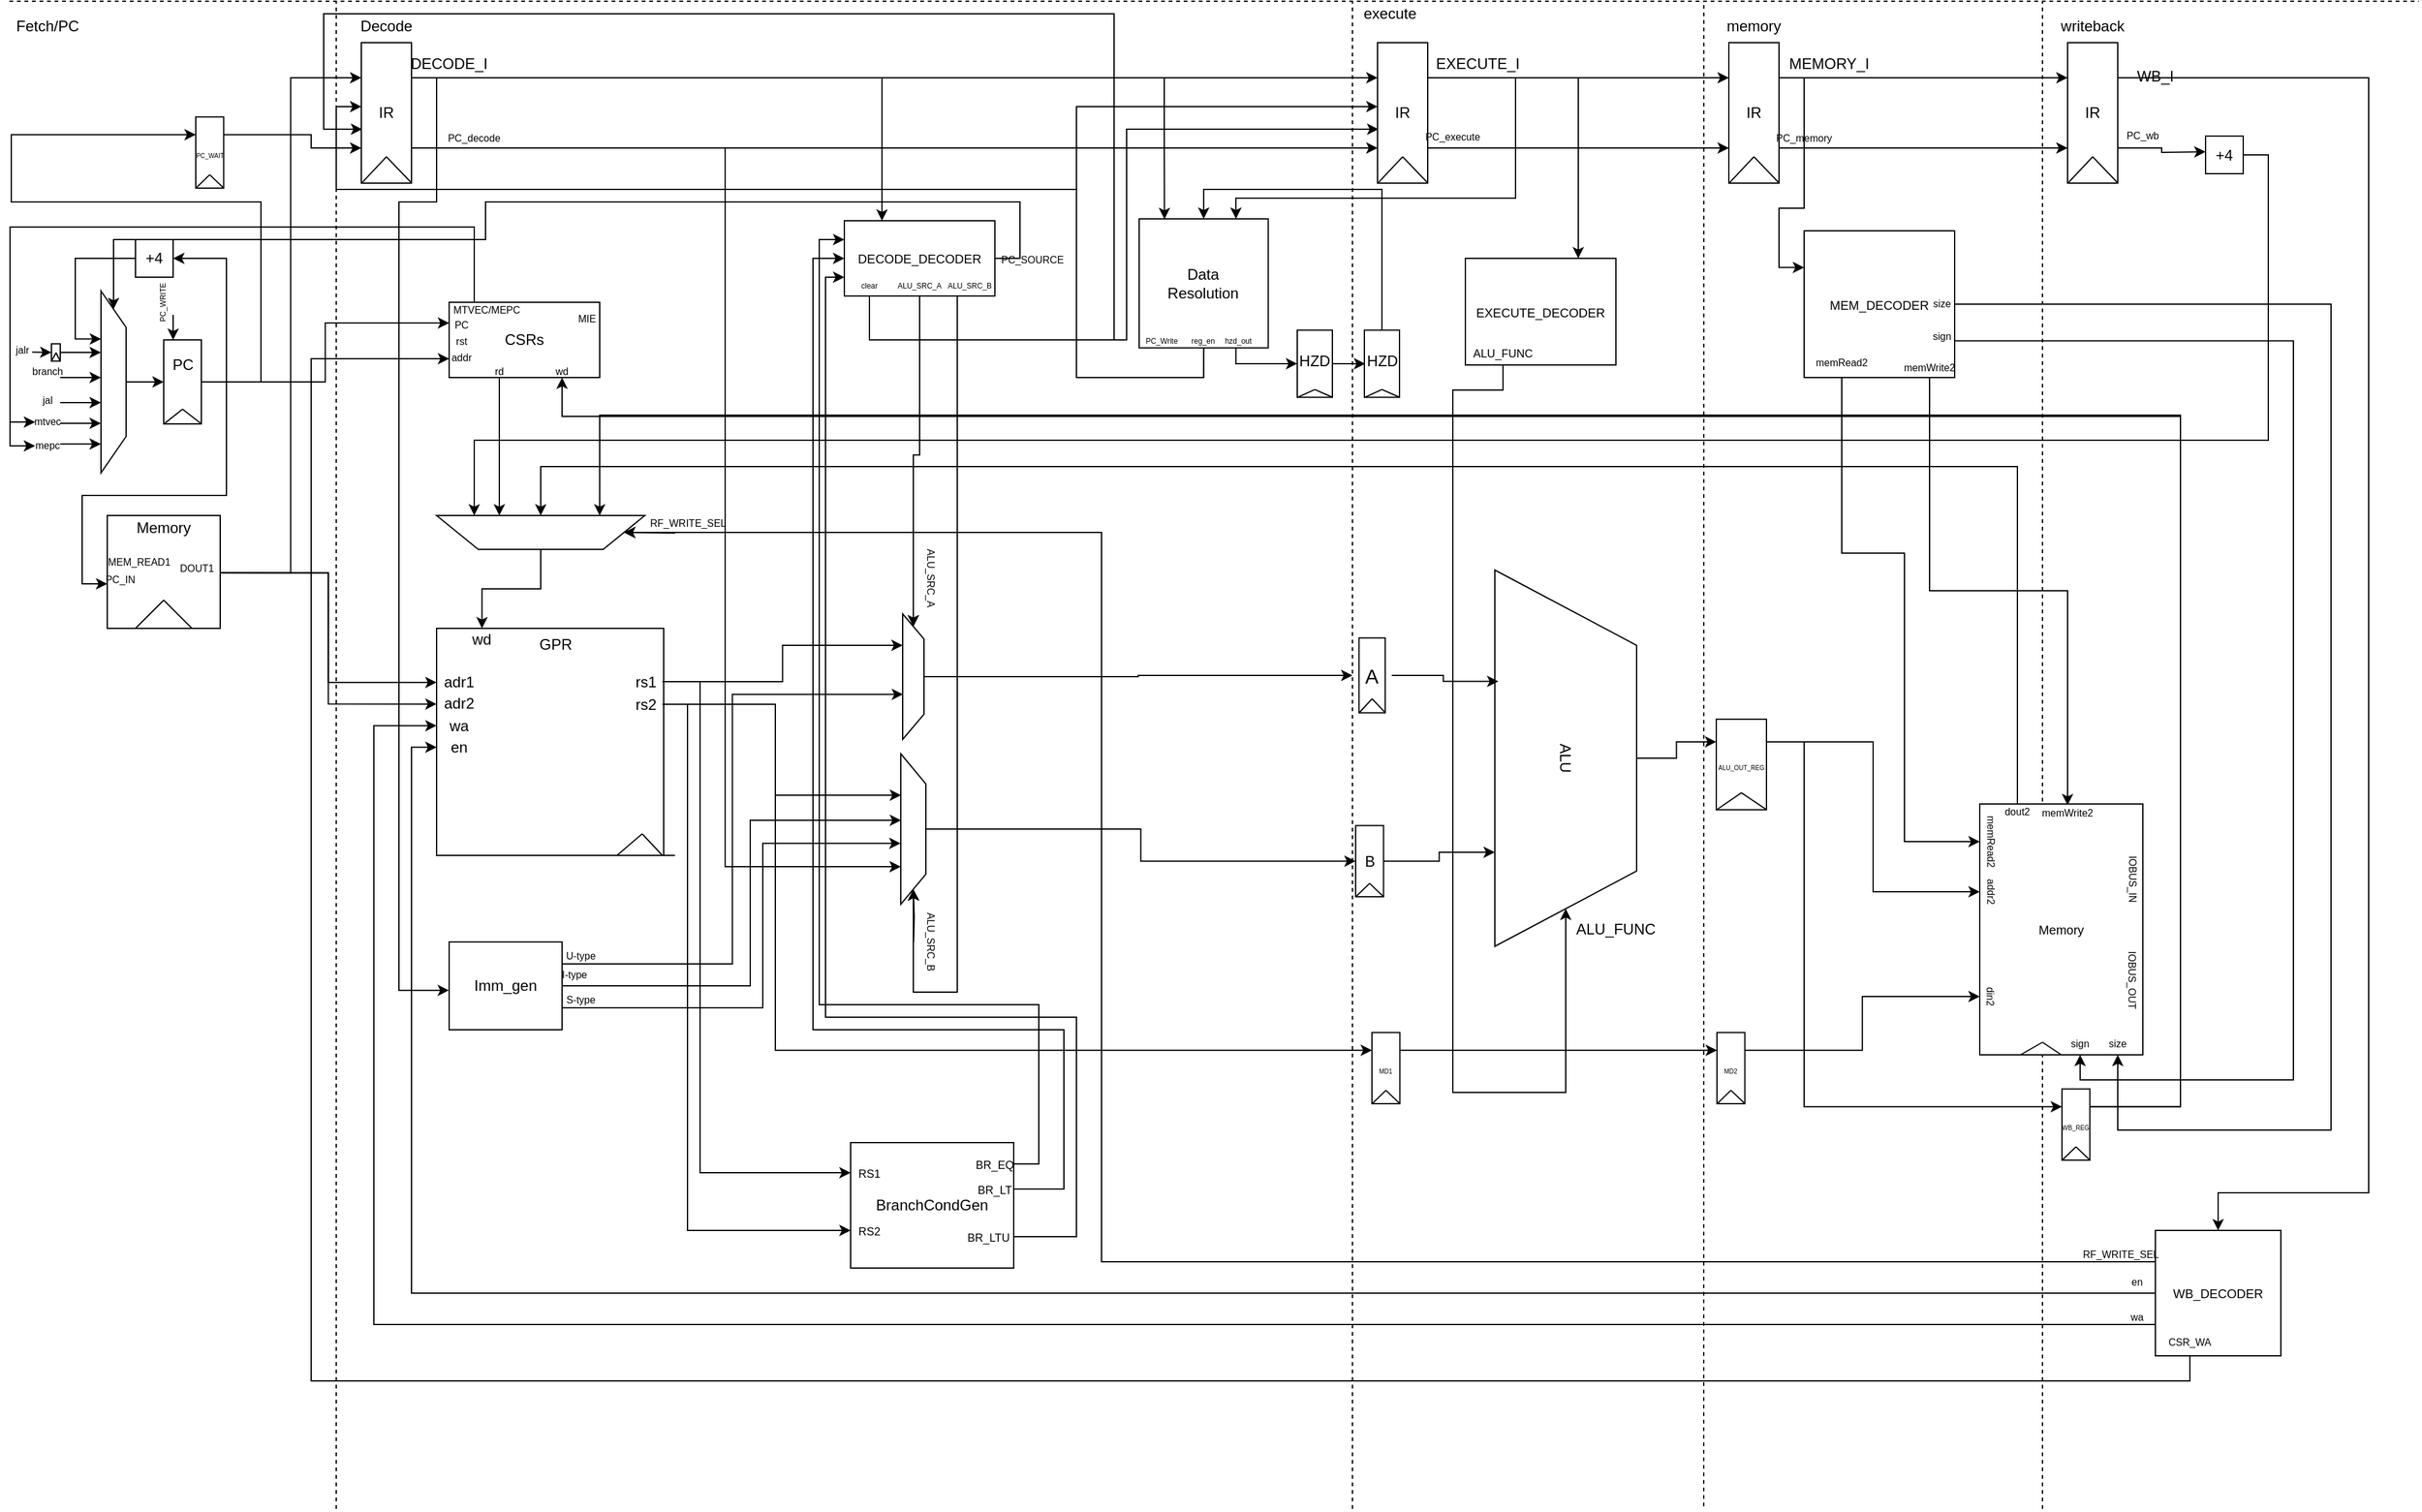 <mxfile version="12.3.3" type="github" pages="1">
  <diagram id="yyc3Uk4JYR91p4fASKHG" name="Page-1">
    <mxGraphModel dx="2134" dy="1311" grid="1" gridSize="10" guides="1" tooltips="1" connect="1" arrows="1" fold="1" page="1" pageScale="1" pageWidth="1920" pageHeight="1200" math="0" shadow="0">
      <root>
        <mxCell id="0"/>
        <mxCell id="1" parent="0"/>
        <mxCell id="xT4s-kxjBnBDxghF9oyi-1" value="" style="endArrow=none;dashed=1;html=1;" parent="1" edge="1">
          <mxGeometry width="50" height="50" relative="1" as="geometry">
            <mxPoint x="260" y="1202" as="sourcePoint"/>
            <mxPoint x="260.0" y="-0.5" as="targetPoint"/>
          </mxGeometry>
        </mxCell>
        <mxCell id="xT4s-kxjBnBDxghF9oyi-2" value="" style="endArrow=none;dashed=1;html=1;" parent="1" edge="1">
          <mxGeometry width="50" height="50" relative="1" as="geometry">
            <mxPoint x="1070" y="1202" as="sourcePoint"/>
            <mxPoint x="1070.0" y="-4.547e-13" as="targetPoint"/>
          </mxGeometry>
        </mxCell>
        <mxCell id="xT4s-kxjBnBDxghF9oyi-3" value="" style="endArrow=none;dashed=1;html=1;" parent="1" edge="1">
          <mxGeometry width="50" height="50" relative="1" as="geometry">
            <mxPoint x="1350" y="1200" as="sourcePoint"/>
            <mxPoint x="1350.083" as="targetPoint"/>
          </mxGeometry>
        </mxCell>
        <mxCell id="xT4s-kxjBnBDxghF9oyi-4" value="" style="endArrow=none;dashed=1;html=1;" parent="1" edge="1">
          <mxGeometry width="50" height="50" relative="1" as="geometry">
            <mxPoint x="1620" y="1202" as="sourcePoint"/>
            <mxPoint x="1620" y="-0.5" as="targetPoint"/>
          </mxGeometry>
        </mxCell>
        <mxCell id="xT4s-kxjBnBDxghF9oyi-5" value="Fetch/PC" style="text;html=1;strokeColor=none;fillColor=none;align=center;verticalAlign=middle;whiteSpace=wrap;rounded=0;" parent="1" vertex="1">
          <mxGeometry x="10" y="10" width="40" height="20" as="geometry"/>
        </mxCell>
        <mxCell id="xT4s-kxjBnBDxghF9oyi-6" value="Decode" style="text;html=1;strokeColor=none;fillColor=none;align=center;verticalAlign=middle;whiteSpace=wrap;rounded=0;" parent="1" vertex="1">
          <mxGeometry x="280" y="10" width="40" height="20" as="geometry"/>
        </mxCell>
        <mxCell id="xT4s-kxjBnBDxghF9oyi-7" value="" style="endArrow=none;dashed=1;html=1;" parent="1" edge="1">
          <mxGeometry width="50" height="50" relative="1" as="geometry">
            <mxPoint x="-0.5" as="sourcePoint"/>
            <mxPoint x="1920" as="targetPoint"/>
          </mxGeometry>
        </mxCell>
        <mxCell id="xT4s-kxjBnBDxghF9oyi-9" value="memory" style="text;html=1;strokeColor=none;fillColor=none;align=center;verticalAlign=middle;whiteSpace=wrap;rounded=0;" parent="1" vertex="1">
          <mxGeometry x="1370" y="10" width="40" height="20" as="geometry"/>
        </mxCell>
        <mxCell id="xT4s-kxjBnBDxghF9oyi-10" value="writeback" style="text;html=1;strokeColor=none;fillColor=none;align=center;verticalAlign=middle;whiteSpace=wrap;rounded=0;" parent="1" vertex="1">
          <mxGeometry x="1640" y="10" width="40" height="20" as="geometry"/>
        </mxCell>
        <mxCell id="xT4s-kxjBnBDxghF9oyi-16" value="" style="group" parent="1" vertex="1" connectable="0">
          <mxGeometry x="270" y="-1" width="60" height="152" as="geometry"/>
        </mxCell>
        <mxCell id="xT4s-kxjBnBDxghF9oyi-17" value="" style="rounded=0;whiteSpace=wrap;html=1;" parent="xT4s-kxjBnBDxghF9oyi-16" vertex="1">
          <mxGeometry x="10" y="34" width="40" height="112" as="geometry"/>
        </mxCell>
        <mxCell id="xT4s-kxjBnBDxghF9oyi-18" value="IR" style="text;html=1;strokeColor=none;fillColor=none;align=center;verticalAlign=middle;whiteSpace=wrap;rounded=0;" parent="xT4s-kxjBnBDxghF9oyi-16" vertex="1">
          <mxGeometry x="10" y="80" width="40" height="20" as="geometry"/>
        </mxCell>
        <mxCell id="xT4s-kxjBnBDxghF9oyi-19" value="" style="endArrow=none;html=1;exitX=-0.001;exitY=1.003;exitDx=0;exitDy=0;exitPerimeter=0;" parent="xT4s-kxjBnBDxghF9oyi-16" source="xT4s-kxjBnBDxghF9oyi-17" edge="1">
          <mxGeometry width="50" height="50" relative="1" as="geometry">
            <mxPoint y="155" as="sourcePoint"/>
            <mxPoint x="30" y="125" as="targetPoint"/>
          </mxGeometry>
        </mxCell>
        <mxCell id="xT4s-kxjBnBDxghF9oyi-20" value="" style="endArrow=none;html=1;exitX=1.004;exitY=1;exitDx=0;exitDy=0;exitPerimeter=0;" parent="xT4s-kxjBnBDxghF9oyi-16" source="xT4s-kxjBnBDxghF9oyi-17" edge="1">
          <mxGeometry width="50" height="50" relative="1" as="geometry">
            <mxPoint x="9.94" y="162.122" as="sourcePoint"/>
            <mxPoint x="30" y="125" as="targetPoint"/>
          </mxGeometry>
        </mxCell>
        <mxCell id="xT4s-kxjBnBDxghF9oyi-21" value="" style="group" parent="1" vertex="1" connectable="0">
          <mxGeometry x="1080" y="-1" width="60" height="152" as="geometry"/>
        </mxCell>
        <mxCell id="xT4s-kxjBnBDxghF9oyi-22" value="" style="rounded=0;whiteSpace=wrap;html=1;" parent="xT4s-kxjBnBDxghF9oyi-21" vertex="1">
          <mxGeometry x="10" y="34" width="40" height="112" as="geometry"/>
        </mxCell>
        <mxCell id="xT4s-kxjBnBDxghF9oyi-23" value="IR" style="text;html=1;strokeColor=none;fillColor=none;align=center;verticalAlign=middle;whiteSpace=wrap;rounded=0;" parent="xT4s-kxjBnBDxghF9oyi-21" vertex="1">
          <mxGeometry x="10" y="80" width="40" height="20" as="geometry"/>
        </mxCell>
        <mxCell id="xT4s-kxjBnBDxghF9oyi-24" value="" style="endArrow=none;html=1;exitX=-0.001;exitY=1.003;exitDx=0;exitDy=0;exitPerimeter=0;" parent="xT4s-kxjBnBDxghF9oyi-21" source="xT4s-kxjBnBDxghF9oyi-22" edge="1">
          <mxGeometry width="50" height="50" relative="1" as="geometry">
            <mxPoint y="155" as="sourcePoint"/>
            <mxPoint x="30" y="125" as="targetPoint"/>
          </mxGeometry>
        </mxCell>
        <mxCell id="xT4s-kxjBnBDxghF9oyi-25" value="" style="endArrow=none;html=1;exitX=1.004;exitY=1;exitDx=0;exitDy=0;exitPerimeter=0;" parent="xT4s-kxjBnBDxghF9oyi-21" source="xT4s-kxjBnBDxghF9oyi-22" edge="1">
          <mxGeometry width="50" height="50" relative="1" as="geometry">
            <mxPoint x="9.94" y="162.122" as="sourcePoint"/>
            <mxPoint x="30" y="125" as="targetPoint"/>
          </mxGeometry>
        </mxCell>
        <mxCell id="xT4s-kxjBnBDxghF9oyi-8" value="execute" style="text;html=1;strokeColor=none;fillColor=none;align=center;verticalAlign=middle;whiteSpace=wrap;rounded=0;" parent="xT4s-kxjBnBDxghF9oyi-21" vertex="1">
          <mxGeometry y="0.5" width="40" height="20" as="geometry"/>
        </mxCell>
        <mxCell id="xT4s-kxjBnBDxghF9oyi-26" value="" style="group" parent="1" vertex="1" connectable="0">
          <mxGeometry x="1360" y="-1" width="60" height="152" as="geometry"/>
        </mxCell>
        <mxCell id="xT4s-kxjBnBDxghF9oyi-27" value="" style="rounded=0;whiteSpace=wrap;html=1;" parent="xT4s-kxjBnBDxghF9oyi-26" vertex="1">
          <mxGeometry x="10" y="34" width="40" height="112" as="geometry"/>
        </mxCell>
        <mxCell id="xT4s-kxjBnBDxghF9oyi-28" value="IR" style="text;html=1;strokeColor=none;fillColor=none;align=center;verticalAlign=middle;whiteSpace=wrap;rounded=0;" parent="xT4s-kxjBnBDxghF9oyi-26" vertex="1">
          <mxGeometry y="79.961" width="60" height="20.263" as="geometry"/>
        </mxCell>
        <mxCell id="xT4s-kxjBnBDxghF9oyi-29" value="" style="endArrow=none;html=1;exitX=-0.001;exitY=1.003;exitDx=0;exitDy=0;exitPerimeter=0;" parent="xT4s-kxjBnBDxghF9oyi-26" source="xT4s-kxjBnBDxghF9oyi-27" edge="1">
          <mxGeometry width="50" height="50" relative="1" as="geometry">
            <mxPoint y="155" as="sourcePoint"/>
            <mxPoint x="30" y="125" as="targetPoint"/>
          </mxGeometry>
        </mxCell>
        <mxCell id="xT4s-kxjBnBDxghF9oyi-30" value="" style="endArrow=none;html=1;exitX=1.004;exitY=1;exitDx=0;exitDy=0;exitPerimeter=0;" parent="xT4s-kxjBnBDxghF9oyi-26" source="xT4s-kxjBnBDxghF9oyi-27" edge="1">
          <mxGeometry width="50" height="50" relative="1" as="geometry">
            <mxPoint x="9.94" y="162.122" as="sourcePoint"/>
            <mxPoint x="30" y="125" as="targetPoint"/>
          </mxGeometry>
        </mxCell>
        <mxCell id="xT4s-kxjBnBDxghF9oyi-31" value="" style="group" parent="1" vertex="1" connectable="0">
          <mxGeometry x="1630" y="-1" width="80" height="152" as="geometry"/>
        </mxCell>
        <mxCell id="xT4s-kxjBnBDxghF9oyi-32" value="" style="rounded=0;whiteSpace=wrap;html=1;" parent="xT4s-kxjBnBDxghF9oyi-31" vertex="1">
          <mxGeometry x="10" y="34" width="40" height="112" as="geometry"/>
        </mxCell>
        <mxCell id="xT4s-kxjBnBDxghF9oyi-33" value="IR" style="text;html=1;strokeColor=none;fillColor=none;align=center;verticalAlign=middle;whiteSpace=wrap;rounded=0;" parent="xT4s-kxjBnBDxghF9oyi-31" vertex="1">
          <mxGeometry y="79.961" width="60" height="20.263" as="geometry"/>
        </mxCell>
        <mxCell id="xT4s-kxjBnBDxghF9oyi-34" value="" style="endArrow=none;html=1;exitX=-0.001;exitY=1.003;exitDx=0;exitDy=0;exitPerimeter=0;" parent="xT4s-kxjBnBDxghF9oyi-31" source="xT4s-kxjBnBDxghF9oyi-32" edge="1">
          <mxGeometry width="50" height="50" relative="1" as="geometry">
            <mxPoint y="155" as="sourcePoint"/>
            <mxPoint x="30" y="125" as="targetPoint"/>
          </mxGeometry>
        </mxCell>
        <mxCell id="xT4s-kxjBnBDxghF9oyi-35" value="" style="endArrow=none;html=1;exitX=1.004;exitY=1;exitDx=0;exitDy=0;exitPerimeter=0;" parent="xT4s-kxjBnBDxghF9oyi-31" source="xT4s-kxjBnBDxghF9oyi-32" edge="1">
          <mxGeometry width="50" height="50" relative="1" as="geometry">
            <mxPoint x="9.94" y="162.122" as="sourcePoint"/>
            <mxPoint x="30" y="125" as="targetPoint"/>
          </mxGeometry>
        </mxCell>
        <mxCell id="Y3N8VXGvKxDx-O2wMx4W-99" value="&lt;span style=&quot;font-size: 8px&quot;&gt;PC_wb&lt;/span&gt;" style="text;html=1;strokeColor=none;fillColor=none;align=center;verticalAlign=middle;whiteSpace=wrap;rounded=0;" parent="xT4s-kxjBnBDxghF9oyi-31" vertex="1">
          <mxGeometry x="50" y="100" width="40" height="13" as="geometry"/>
        </mxCell>
        <mxCell id="xT4s-kxjBnBDxghF9oyi-43" style="edgeStyle=orthogonalEdgeStyle;rounded=0;orthogonalLoop=1;jettySize=auto;html=1;exitX=1;exitY=0.25;exitDx=0;exitDy=0;entryX=0;entryY=0.25;entryDx=0;entryDy=0;" parent="1" source="xT4s-kxjBnBDxghF9oyi-17" target="xT4s-kxjBnBDxghF9oyi-22" edge="1">
          <mxGeometry relative="1" as="geometry"/>
        </mxCell>
        <mxCell id="xT4s-kxjBnBDxghF9oyi-44" style="edgeStyle=orthogonalEdgeStyle;rounded=0;orthogonalLoop=1;jettySize=auto;html=1;exitX=1;exitY=0.25;exitDx=0;exitDy=0;entryX=0;entryY=0.25;entryDx=0;entryDy=0;" parent="1" source="xT4s-kxjBnBDxghF9oyi-22" target="xT4s-kxjBnBDxghF9oyi-27" edge="1">
          <mxGeometry relative="1" as="geometry"/>
        </mxCell>
        <mxCell id="xT4s-kxjBnBDxghF9oyi-45" style="edgeStyle=orthogonalEdgeStyle;rounded=0;orthogonalLoop=1;jettySize=auto;html=1;exitX=1;exitY=0.25;exitDx=0;exitDy=0;entryX=0;entryY=0.25;entryDx=0;entryDy=0;" parent="1" source="xT4s-kxjBnBDxghF9oyi-27" target="xT4s-kxjBnBDxghF9oyi-32" edge="1">
          <mxGeometry relative="1" as="geometry"/>
        </mxCell>
        <mxCell id="xT4s-kxjBnBDxghF9oyi-46" value="DECODE_I" style="text;html=1;strokeColor=none;fillColor=none;align=center;verticalAlign=middle;whiteSpace=wrap;rounded=0;" parent="1" vertex="1">
          <mxGeometry x="330" y="40" width="40" height="20" as="geometry"/>
        </mxCell>
        <mxCell id="xT4s-kxjBnBDxghF9oyi-47" value="EXECUTE_I" style="text;html=1;strokeColor=none;fillColor=none;align=center;verticalAlign=middle;whiteSpace=wrap;rounded=0;" parent="1" vertex="1">
          <mxGeometry x="1150" y="40" width="40" height="20" as="geometry"/>
        </mxCell>
        <mxCell id="xT4s-kxjBnBDxghF9oyi-48" value="MEMORY_I" style="text;html=1;strokeColor=none;fillColor=none;align=center;verticalAlign=middle;whiteSpace=wrap;rounded=0;" parent="1" vertex="1">
          <mxGeometry x="1430" y="40" width="40" height="20" as="geometry"/>
        </mxCell>
        <mxCell id="xT4s-kxjBnBDxghF9oyi-49" value="WB_I" style="text;html=1;strokeColor=none;fillColor=none;align=center;verticalAlign=middle;whiteSpace=wrap;rounded=0;" parent="1" vertex="1">
          <mxGeometry x="1690" y="50" width="40" height="20" as="geometry"/>
        </mxCell>
        <mxCell id="WwDJK-4Y9xHY7GHDowJt-51" value="" style="group" parent="1" vertex="1" connectable="0">
          <mxGeometry x="10" y="190" width="150.5" height="166" as="geometry"/>
        </mxCell>
        <mxCell id="WwDJK-4Y9xHY7GHDowJt-27" value="" style="group" parent="WwDJK-4Y9xHY7GHDowJt-51" vertex="1" connectable="0">
          <mxGeometry y="40" width="150.5" height="126" as="geometry"/>
        </mxCell>
        <mxCell id="WwDJK-4Y9xHY7GHDowJt-4" value="" style="group" parent="WwDJK-4Y9xHY7GHDowJt-27" vertex="1" connectable="0">
          <mxGeometry y="40" width="150.5" height="86" as="geometry"/>
        </mxCell>
        <mxCell id="WwDJK-4Y9xHY7GHDowJt-40" value="" style="group" parent="WwDJK-4Y9xHY7GHDowJt-4" vertex="1" connectable="0">
          <mxGeometry y="-20" width="150.5" height="106" as="geometry"/>
        </mxCell>
        <mxCell id="WwDJK-4Y9xHY7GHDowJt-41" value="" style="group" parent="WwDJK-4Y9xHY7GHDowJt-40" vertex="1" connectable="0">
          <mxGeometry width="150.5" height="106" as="geometry"/>
        </mxCell>
        <mxCell id="WwDJK-4Y9xHY7GHDowJt-50" value="" style="group" parent="WwDJK-4Y9xHY7GHDowJt-41" vertex="1" connectable="0">
          <mxGeometry y="20" width="145" height="86" as="geometry"/>
        </mxCell>
        <mxCell id="WwDJK-4Y9xHY7GHDowJt-2" value="" style="shape=trapezoid;perimeter=trapezoidPerimeter;whiteSpace=wrap;html=1;rotation=90;" parent="WwDJK-4Y9xHY7GHDowJt-50" vertex="1">
          <mxGeometry y="23.5" width="145" height="20" as="geometry"/>
        </mxCell>
        <mxCell id="WwDJK-4Y9xHY7GHDowJt-37" style="edgeStyle=orthogonalEdgeStyle;rounded=0;orthogonalLoop=1;jettySize=auto;html=1;entryX=0.844;entryY=1.006;entryDx=0;entryDy=0;entryPerimeter=0;" parent="WwDJK-4Y9xHY7GHDowJt-50" edge="1">
          <mxGeometry relative="1" as="geometry">
            <mxPoint x="62.381" y="10.524" as="targetPoint"/>
            <mxPoint x="30" y="10" as="sourcePoint"/>
          </mxGeometry>
        </mxCell>
        <mxCell id="WwDJK-4Y9xHY7GHDowJt-42" value="&lt;font style=&quot;font-size: 8px&quot;&gt;jalr&lt;/font&gt;" style="text;html=1;strokeColor=none;fillColor=none;align=center;verticalAlign=middle;whiteSpace=wrap;rounded=0;" parent="WwDJK-4Y9xHY7GHDowJt-50" vertex="1">
          <mxGeometry x="-10" y="4" width="20" height="6" as="geometry"/>
        </mxCell>
        <mxCell id="WwDJK-4Y9xHY7GHDowJt-44" value="&lt;span style=&quot;font-size: 8px&quot;&gt;branch&lt;/span&gt;" style="text;html=1;strokeColor=none;fillColor=none;align=center;verticalAlign=middle;whiteSpace=wrap;rounded=0;" parent="WwDJK-4Y9xHY7GHDowJt-50" vertex="1">
          <mxGeometry x="10" y="20.5" width="20" height="6" as="geometry"/>
        </mxCell>
        <mxCell id="WwDJK-4Y9xHY7GHDowJt-45" value="&lt;font style=&quot;font-size: 8px&quot;&gt;jal&lt;/font&gt;" style="text;html=1;strokeColor=none;fillColor=none;align=center;verticalAlign=middle;whiteSpace=wrap;rounded=0;" parent="WwDJK-4Y9xHY7GHDowJt-50" vertex="1">
          <mxGeometry x="10" y="43.5" width="20" height="6" as="geometry"/>
        </mxCell>
        <mxCell id="WwDJK-4Y9xHY7GHDowJt-47" value="&lt;span style=&quot;font-size: 8px&quot;&gt;mtvec&lt;/span&gt;" style="text;html=1;strokeColor=none;fillColor=none;align=center;verticalAlign=middle;whiteSpace=wrap;rounded=0;" parent="WwDJK-4Y9xHY7GHDowJt-50" vertex="1">
          <mxGeometry x="10" y="61" width="20" height="6" as="geometry"/>
        </mxCell>
        <mxCell id="WwDJK-4Y9xHY7GHDowJt-46" value="&lt;span style=&quot;font-size: 8px&quot;&gt;mepc&lt;/span&gt;" style="text;html=1;strokeColor=none;fillColor=none;align=center;verticalAlign=middle;whiteSpace=wrap;rounded=0;" parent="WwDJK-4Y9xHY7GHDowJt-50" vertex="1">
          <mxGeometry x="10" y="80" width="20" height="6" as="geometry"/>
        </mxCell>
        <mxCell id="WwDJK-4Y9xHY7GHDowJt-33" value="" style="endArrow=none;html=1;entryX=0.5;entryY=1;entryDx=0;entryDy=0;exitX=0.75;exitY=1;exitDx=0;exitDy=0;" parent="WwDJK-4Y9xHY7GHDowJt-50" source="WwDJK-4Y9xHY7GHDowJt-2" target="WwDJK-4Y9xHY7GHDowJt-2" edge="1">
          <mxGeometry width="50" height="50" relative="1" as="geometry">
            <mxPoint x="-10" y="80" as="sourcePoint"/>
            <mxPoint x="40" y="30" as="targetPoint"/>
          </mxGeometry>
        </mxCell>
        <mxCell id="6A1WwFFUIXVRuLwFnsMr-20" value="" style="group" vertex="1" connectable="0" parent="WwDJK-4Y9xHY7GHDowJt-50">
          <mxGeometry x="23" y="3.129" width="7" height="13.765" as="geometry"/>
        </mxCell>
        <mxCell id="6A1WwFFUIXVRuLwFnsMr-15" value="" style="rounded=0;whiteSpace=wrap;html=1;" vertex="1" parent="6A1WwFFUIXVRuLwFnsMr-20">
          <mxGeometry width="7" height="13.765" as="geometry"/>
        </mxCell>
        <mxCell id="6A1WwFFUIXVRuLwFnsMr-16" value="" style="endArrow=none;html=1;exitX=-0.001;exitY=1.003;exitDx=0;exitDy=0;exitPerimeter=0;" edge="1" parent="6A1WwFFUIXVRuLwFnsMr-20" source="6A1WwFFUIXVRuLwFnsMr-15">
          <mxGeometry width="50" height="50" relative="1" as="geometry">
            <mxPoint x="-1.5" y="15.726" as="sourcePoint"/>
            <mxPoint x="3.5" y="7.371" as="targetPoint"/>
          </mxGeometry>
        </mxCell>
        <mxCell id="6A1WwFFUIXVRuLwFnsMr-17" value="" style="endArrow=none;html=1;exitX=1.004;exitY=1;exitDx=0;exitDy=0;exitPerimeter=0;entryX=0.5;entryY=0.5;entryDx=0;entryDy=0;entryPerimeter=0;" edge="1" parent="6A1WwFFUIXVRuLwFnsMr-20" source="6A1WwFFUIXVRuLwFnsMr-15" target="6A1WwFFUIXVRuLwFnsMr-15">
          <mxGeometry width="50" height="50" relative="1" as="geometry">
            <mxPoint x="0.157" y="16.569" as="sourcePoint"/>
            <mxPoint x="3.5" y="12.173" as="targetPoint"/>
          </mxGeometry>
        </mxCell>
        <mxCell id="6A1WwFFUIXVRuLwFnsMr-21" value="" style="endArrow=classic;html=1;exitX=0.881;exitY=0.95;exitDx=0;exitDy=0;exitPerimeter=0;" edge="1" parent="WwDJK-4Y9xHY7GHDowJt-50" source="WwDJK-4Y9xHY7GHDowJt-42">
          <mxGeometry width="50" height="50" relative="1" as="geometry">
            <mxPoint x="10" y="10" as="sourcePoint"/>
            <mxPoint x="23" y="10" as="targetPoint"/>
          </mxGeometry>
        </mxCell>
        <mxCell id="WwDJK-4Y9xHY7GHDowJt-52" value="" style="group" parent="WwDJK-4Y9xHY7GHDowJt-41" vertex="1" connectable="0">
          <mxGeometry x="30" width="120.5" height="103" as="geometry"/>
        </mxCell>
        <mxCell id="xT4s-kxjBnBDxghF9oyi-11" value="" style="group" parent="WwDJK-4Y9xHY7GHDowJt-52" vertex="1" connectable="0">
          <mxGeometry x="82.5" y="20" width="38" height="77" as="geometry"/>
        </mxCell>
        <mxCell id="xT4s-kxjBnBDxghF9oyi-12" value="" style="rounded=0;whiteSpace=wrap;html=1;" parent="xT4s-kxjBnBDxghF9oyi-11" vertex="1">
          <mxGeometry width="30" height="67" as="geometry"/>
        </mxCell>
        <mxCell id="xT4s-kxjBnBDxghF9oyi-13" value="PC" style="text;html=1;strokeColor=none;fillColor=none;align=center;verticalAlign=middle;whiteSpace=wrap;rounded=0;" parent="xT4s-kxjBnBDxghF9oyi-11" vertex="1">
          <mxGeometry y="15.665" width="30" height="8.951" as="geometry"/>
        </mxCell>
        <mxCell id="xT4s-kxjBnBDxghF9oyi-14" value="" style="endArrow=none;html=1;exitX=-0.001;exitY=1.003;exitDx=0;exitDy=0;exitPerimeter=0;" parent="xT4s-kxjBnBDxghF9oyi-11" source="xT4s-kxjBnBDxghF9oyi-12" edge="1">
          <mxGeometry width="50" height="50" relative="1" as="geometry">
            <mxPoint y="68.473" as="sourcePoint"/>
            <mxPoint x="15" y="55.22" as="targetPoint"/>
          </mxGeometry>
        </mxCell>
        <mxCell id="xT4s-kxjBnBDxghF9oyi-15" value="" style="endArrow=none;html=1;exitX=1.004;exitY=1;exitDx=0;exitDy=0;exitPerimeter=0;" parent="xT4s-kxjBnBDxghF9oyi-11" source="xT4s-kxjBnBDxghF9oyi-12" edge="1">
          <mxGeometry width="50" height="50" relative="1" as="geometry">
            <mxPoint x="4.97" y="71.619" as="sourcePoint"/>
            <mxPoint x="15" y="55.22" as="targetPoint"/>
          </mxGeometry>
        </mxCell>
        <mxCell id="WwDJK-4Y9xHY7GHDowJt-3" style="edgeStyle=orthogonalEdgeStyle;rounded=0;orthogonalLoop=1;jettySize=auto;html=1;exitX=0.5;exitY=0;exitDx=0;exitDy=0;entryX=0;entryY=0.5;entryDx=0;entryDy=0;" parent="WwDJK-4Y9xHY7GHDowJt-52" source="WwDJK-4Y9xHY7GHDowJt-2" target="xT4s-kxjBnBDxghF9oyi-12" edge="1">
          <mxGeometry relative="1" as="geometry"/>
        </mxCell>
        <mxCell id="WwDJK-4Y9xHY7GHDowJt-23" style="edgeStyle=orthogonalEdgeStyle;rounded=0;orthogonalLoop=1;jettySize=auto;html=1;entryX=0.25;entryY=0;entryDx=0;entryDy=0;" parent="WwDJK-4Y9xHY7GHDowJt-52" target="xT4s-kxjBnBDxghF9oyi-12" edge="1">
          <mxGeometry relative="1" as="geometry">
            <mxPoint x="90" as="sourcePoint"/>
          </mxGeometry>
        </mxCell>
        <mxCell id="WwDJK-4Y9xHY7GHDowJt-34" style="edgeStyle=orthogonalEdgeStyle;rounded=0;orthogonalLoop=1;jettySize=auto;html=1;entryX=0.844;entryY=1.006;entryDx=0;entryDy=0;entryPerimeter=0;" parent="WwDJK-4Y9xHY7GHDowJt-52" target="WwDJK-4Y9xHY7GHDowJt-2" edge="1">
          <mxGeometry relative="1" as="geometry">
            <mxPoint x="10" y="60" as="targetPoint"/>
            <mxPoint y="103" as="sourcePoint"/>
          </mxGeometry>
        </mxCell>
        <mxCell id="WwDJK-4Y9xHY7GHDowJt-38" style="edgeStyle=orthogonalEdgeStyle;rounded=0;orthogonalLoop=1;jettySize=auto;html=1;entryX=0.844;entryY=1.006;entryDx=0;entryDy=0;entryPerimeter=0;" parent="WwDJK-4Y9xHY7GHDowJt-52" edge="1">
          <mxGeometry relative="1" as="geometry">
            <mxPoint x="32.381" y="50.524" as="targetPoint"/>
            <mxPoint y="50" as="sourcePoint"/>
          </mxGeometry>
        </mxCell>
        <mxCell id="WwDJK-4Y9xHY7GHDowJt-39" style="edgeStyle=orthogonalEdgeStyle;rounded=0;orthogonalLoop=1;jettySize=auto;html=1;entryX=0.844;entryY=1.006;entryDx=0;entryDy=0;entryPerimeter=0;" parent="WwDJK-4Y9xHY7GHDowJt-52" edge="1">
          <mxGeometry relative="1" as="geometry">
            <mxPoint x="32.381" y="70.524" as="targetPoint"/>
            <mxPoint y="70" as="sourcePoint"/>
          </mxGeometry>
        </mxCell>
        <mxCell id="WwDJK-4Y9xHY7GHDowJt-36" style="edgeStyle=orthogonalEdgeStyle;rounded=0;orthogonalLoop=1;jettySize=auto;html=1;entryX=0.844;entryY=1.006;entryDx=0;entryDy=0;entryPerimeter=0;" parent="WwDJK-4Y9xHY7GHDowJt-52" edge="1">
          <mxGeometry relative="1" as="geometry">
            <mxPoint x="32.381" y="86.881" as="targetPoint"/>
            <mxPoint y="86.5" as="sourcePoint"/>
          </mxGeometry>
        </mxCell>
        <mxCell id="WwDJK-4Y9xHY7GHDowJt-25" value="&lt;font style=&quot;font-size: 6px&quot;&gt;PC_WRITE&lt;/font&gt;" style="text;html=1;strokeColor=none;fillColor=none;align=center;verticalAlign=middle;whiteSpace=wrap;rounded=0;rotation=-90;" parent="WwDJK-4Y9xHY7GHDowJt-27" vertex="1">
          <mxGeometry x="90" width="40" height="20" as="geometry"/>
        </mxCell>
        <mxCell id="WwDJK-4Y9xHY7GHDowJt-30" value="" style="group" parent="WwDJK-4Y9xHY7GHDowJt-51" vertex="1" connectable="0">
          <mxGeometry x="90" width="30" height="30" as="geometry"/>
        </mxCell>
        <mxCell id="WwDJK-4Y9xHY7GHDowJt-28" value="" style="rounded=0;whiteSpace=wrap;html=1;" parent="WwDJK-4Y9xHY7GHDowJt-30" vertex="1">
          <mxGeometry width="30" height="30" as="geometry"/>
        </mxCell>
        <mxCell id="WwDJK-4Y9xHY7GHDowJt-29" value="+4" style="text;html=1;strokeColor=none;fillColor=none;align=center;verticalAlign=middle;whiteSpace=wrap;rounded=0;" parent="WwDJK-4Y9xHY7GHDowJt-30" vertex="1">
          <mxGeometry y="7.5" width="30" height="15" as="geometry"/>
        </mxCell>
        <mxCell id="WwDJK-4Y9xHY7GHDowJt-32" style="edgeStyle=orthogonalEdgeStyle;rounded=0;orthogonalLoop=1;jettySize=auto;html=1;exitX=0;exitY=0.5;exitDx=0;exitDy=0;entryX=0.264;entryY=0.998;entryDx=0;entryDy=0;entryPerimeter=0;" parent="WwDJK-4Y9xHY7GHDowJt-51" source="WwDJK-4Y9xHY7GHDowJt-29" target="WwDJK-4Y9xHY7GHDowJt-2" edge="1">
          <mxGeometry relative="1" as="geometry">
            <Array as="points">
              <mxPoint x="42" y="15"/>
              <mxPoint x="42" y="79"/>
            </Array>
          </mxGeometry>
        </mxCell>
        <mxCell id="HF-T8gVDYWp2tUK6mGtr-48" style="edgeStyle=orthogonalEdgeStyle;rounded=0;orthogonalLoop=1;jettySize=auto;html=1;exitX=1;exitY=0.5;exitDx=0;exitDy=0;entryX=1;entryY=0.5;entryDx=0;entryDy=0;" parent="WwDJK-4Y9xHY7GHDowJt-51" source="xT4s-kxjBnBDxghF9oyi-12" target="WwDJK-4Y9xHY7GHDowJt-29" edge="1">
          <mxGeometry relative="1" as="geometry"/>
        </mxCell>
        <mxCell id="WwDJK-4Y9xHY7GHDowJt-60" value="" style="group" parent="1" vertex="1" connectable="0">
          <mxGeometry x="142.5" y="75" width="50" height="77" as="geometry"/>
        </mxCell>
        <mxCell id="WwDJK-4Y9xHY7GHDowJt-54" value="" style="group" parent="WwDJK-4Y9xHY7GHDowJt-60" vertex="1" connectable="0">
          <mxGeometry width="50" height="77" as="geometry"/>
        </mxCell>
        <mxCell id="WwDJK-4Y9xHY7GHDowJt-55" value="" style="rounded=0;whiteSpace=wrap;html=1;" parent="WwDJK-4Y9xHY7GHDowJt-54" vertex="1">
          <mxGeometry x="5.556" y="17.224" width="22.222" height="56.737" as="geometry"/>
        </mxCell>
        <mxCell id="WwDJK-4Y9xHY7GHDowJt-56" value="&lt;font style=&quot;font-size: 5px&quot;&gt;PC_WAIT&lt;/font&gt;" style="text;html=1;strokeColor=none;fillColor=none;align=center;verticalAlign=middle;whiteSpace=wrap;rounded=0;" parent="WwDJK-4Y9xHY7GHDowJt-54" vertex="1">
          <mxGeometry y="40.506" width="33.333" height="10.265" as="geometry"/>
        </mxCell>
        <mxCell id="WwDJK-4Y9xHY7GHDowJt-57" value="" style="endArrow=none;html=1;exitX=-0.001;exitY=1.003;exitDx=0;exitDy=0;exitPerimeter=0;" parent="WwDJK-4Y9xHY7GHDowJt-54" source="WwDJK-4Y9xHY7GHDowJt-55" edge="1">
          <mxGeometry width="50" height="50" relative="1" as="geometry">
            <mxPoint y="78.52" as="sourcePoint"/>
            <mxPoint x="16.667" y="63.322" as="targetPoint"/>
          </mxGeometry>
        </mxCell>
        <mxCell id="WwDJK-4Y9xHY7GHDowJt-58" value="" style="endArrow=none;html=1;exitX=1.004;exitY=1;exitDx=0;exitDy=0;exitPerimeter=0;" parent="WwDJK-4Y9xHY7GHDowJt-54" source="WwDJK-4Y9xHY7GHDowJt-55" edge="1">
          <mxGeometry width="50" height="50" relative="1" as="geometry">
            <mxPoint x="5.522" y="82.127" as="sourcePoint"/>
            <mxPoint x="16.667" y="63.322" as="targetPoint"/>
          </mxGeometry>
        </mxCell>
        <mxCell id="WwDJK-4Y9xHY7GHDowJt-61" style="edgeStyle=orthogonalEdgeStyle;rounded=0;orthogonalLoop=1;jettySize=auto;html=1;exitX=1;exitY=0.5;exitDx=0;exitDy=0;entryX=0;entryY=0.25;entryDx=0;entryDy=0;" parent="1" source="xT4s-kxjBnBDxghF9oyi-12" target="WwDJK-4Y9xHY7GHDowJt-55" edge="1">
          <mxGeometry relative="1" as="geometry">
            <Array as="points">
              <mxPoint x="200" y="304"/>
              <mxPoint x="200" y="160"/>
              <mxPoint x="1" y="160"/>
              <mxPoint x="1" y="106"/>
            </Array>
          </mxGeometry>
        </mxCell>
        <mxCell id="Y3N8VXGvKxDx-O2wMx4W-19" value="" style="group" parent="1" vertex="1" connectable="0">
          <mxGeometry x="77.5" y="410" width="90" height="90" as="geometry"/>
        </mxCell>
        <mxCell id="Y3N8VXGvKxDx-O2wMx4W-15" value="" style="group" parent="Y3N8VXGvKxDx-O2wMx4W-19" vertex="1" connectable="0">
          <mxGeometry width="90" height="90" as="geometry"/>
        </mxCell>
        <mxCell id="Y3N8VXGvKxDx-O2wMx4W-13" value="" style="endArrow=none;html=1;" parent="Y3N8VXGvKxDx-O2wMx4W-15" edge="1">
          <mxGeometry width="50" height="50" relative="1" as="geometry">
            <mxPoint x="38.571" y="67.5" as="sourcePoint"/>
            <mxPoint x="57.857" y="81.0" as="targetPoint"/>
          </mxGeometry>
        </mxCell>
        <mxCell id="Y3N8VXGvKxDx-O2wMx4W-1" value="" style="rounded=0;whiteSpace=wrap;html=1;" parent="Y3N8VXGvKxDx-O2wMx4W-15" vertex="1">
          <mxGeometry width="90" height="90.0" as="geometry"/>
        </mxCell>
        <mxCell id="Y3N8VXGvKxDx-O2wMx4W-2" value="Memory" style="text;html=1;strokeColor=none;fillColor=none;align=center;verticalAlign=middle;whiteSpace=wrap;rounded=0;" parent="Y3N8VXGvKxDx-O2wMx4W-15" vertex="1">
          <mxGeometry x="24.828" y="5.0" width="41.379" height="10.0" as="geometry"/>
        </mxCell>
        <mxCell id="Y3N8VXGvKxDx-O2wMx4W-12" value="" style="endArrow=none;html=1;exitX=0.25;exitY=1;exitDx=0;exitDy=0;" parent="Y3N8VXGvKxDx-O2wMx4W-15" source="Y3N8VXGvKxDx-O2wMx4W-1" edge="1">
          <mxGeometry width="50" height="50" relative="1" as="geometry">
            <mxPoint x="12.857" y="94.5" as="sourcePoint"/>
            <mxPoint x="45" y="67.5" as="targetPoint"/>
          </mxGeometry>
        </mxCell>
        <mxCell id="Y3N8VXGvKxDx-O2wMx4W-14" value="" style="endArrow=none;html=1;exitX=0.75;exitY=1;exitDx=0;exitDy=0;" parent="Y3N8VXGvKxDx-O2wMx4W-15" source="Y3N8VXGvKxDx-O2wMx4W-1" edge="1">
          <mxGeometry width="50" height="50" relative="1" as="geometry">
            <mxPoint x="35.357" y="103.5" as="sourcePoint"/>
            <mxPoint x="45" y="67.5" as="targetPoint"/>
          </mxGeometry>
        </mxCell>
        <mxCell id="Y3N8VXGvKxDx-O2wMx4W-16" value="&lt;font style=&quot;font-size: 8px&quot;&gt;DOUT1&lt;/font&gt;" style="text;html=1;strokeColor=none;fillColor=none;align=center;verticalAlign=middle;whiteSpace=wrap;rounded=0;" parent="Y3N8VXGvKxDx-O2wMx4W-15" vertex="1">
          <mxGeometry x="53.929" y="32.5" width="36" height="17.55" as="geometry"/>
        </mxCell>
        <mxCell id="Y3N8VXGvKxDx-O2wMx4W-17" value="&lt;font style=&quot;font-size: 8px&quot;&gt;PC_IN&lt;/font&gt;" style="text;html=1;strokeColor=none;fillColor=none;align=center;verticalAlign=middle;whiteSpace=wrap;rounded=0;" parent="Y3N8VXGvKxDx-O2wMx4W-15" vertex="1">
          <mxGeometry y="41" width="20" height="18" as="geometry"/>
        </mxCell>
        <mxCell id="Y3N8VXGvKxDx-O2wMx4W-18" value="&lt;font style=&quot;font-size: 8px&quot;&gt;MEM_READ1&lt;/font&gt;" style="text;html=1;strokeColor=none;fillColor=none;align=center;verticalAlign=middle;whiteSpace=wrap;rounded=0;" parent="Y3N8VXGvKxDx-O2wMx4W-15" vertex="1">
          <mxGeometry x="1" y="27" width="48" height="18" as="geometry"/>
        </mxCell>
        <mxCell id="Y3N8VXGvKxDx-O2wMx4W-20" style="edgeStyle=orthogonalEdgeStyle;rounded=0;orthogonalLoop=1;jettySize=auto;html=1;exitX=1;exitY=0.5;exitDx=0;exitDy=0;entryX=0;entryY=0.75;entryDx=0;entryDy=0;" parent="1" source="xT4s-kxjBnBDxghF9oyi-12" target="Y3N8VXGvKxDx-O2wMx4W-17" edge="1">
          <mxGeometry relative="1" as="geometry"/>
        </mxCell>
        <mxCell id="Y3N8VXGvKxDx-O2wMx4W-22" style="edgeStyle=orthogonalEdgeStyle;rounded=0;orthogonalLoop=1;jettySize=auto;html=1;exitX=1;exitY=0.75;exitDx=0;exitDy=0;entryX=0;entryY=0.25;entryDx=0;entryDy=0;" parent="1" source="Y3N8VXGvKxDx-O2wMx4W-16" target="xT4s-kxjBnBDxghF9oyi-17" edge="1">
          <mxGeometry relative="1" as="geometry"/>
        </mxCell>
        <mxCell id="Y3N8VXGvKxDx-O2wMx4W-23" style="edgeStyle=orthogonalEdgeStyle;rounded=0;orthogonalLoop=1;jettySize=auto;html=1;exitX=1;exitY=0.25;exitDx=0;exitDy=0;entryX=0;entryY=0.75;entryDx=0;entryDy=0;" parent="1" source="WwDJK-4Y9xHY7GHDowJt-55" target="xT4s-kxjBnBDxghF9oyi-17" edge="1">
          <mxGeometry relative="1" as="geometry">
            <Array as="points">
              <mxPoint x="240" y="106"/>
              <mxPoint x="240" y="117"/>
            </Array>
          </mxGeometry>
        </mxCell>
        <mxCell id="Y3N8VXGvKxDx-O2wMx4W-41" value="" style="group" parent="1" vertex="1" connectable="0">
          <mxGeometry x="340" y="500" width="190" height="181" as="geometry"/>
        </mxCell>
        <mxCell id="Y3N8VXGvKxDx-O2wMx4W-39" value="" style="group" parent="Y3N8VXGvKxDx-O2wMx4W-41" vertex="1" connectable="0">
          <mxGeometry width="190" height="181" as="geometry"/>
        </mxCell>
        <mxCell id="Y3N8VXGvKxDx-O2wMx4W-26" value="" style="group" parent="Y3N8VXGvKxDx-O2wMx4W-39" vertex="1" connectable="0">
          <mxGeometry width="190" height="181" as="geometry"/>
        </mxCell>
        <mxCell id="Y3N8VXGvKxDx-O2wMx4W-24" value="" style="whiteSpace=wrap;html=1;aspect=fixed;" parent="Y3N8VXGvKxDx-O2wMx4W-26" vertex="1">
          <mxGeometry width="181" height="181" as="geometry"/>
        </mxCell>
        <mxCell id="Y3N8VXGvKxDx-O2wMx4W-25" value="GPR" style="text;html=1;strokeColor=none;fillColor=none;align=center;verticalAlign=middle;whiteSpace=wrap;rounded=0;" parent="Y3N8VXGvKxDx-O2wMx4W-26" vertex="1">
          <mxGeometry x="79.167" y="5.279" width="31.667" height="15.083" as="geometry"/>
        </mxCell>
        <mxCell id="Y3N8VXGvKxDx-O2wMx4W-30" value="" style="group" parent="Y3N8VXGvKxDx-O2wMx4W-26" vertex="1" connectable="0">
          <mxGeometry x="153.81" y="163.762" width="36.19" height="17.238" as="geometry"/>
        </mxCell>
        <mxCell id="Y3N8VXGvKxDx-O2wMx4W-29" value="" style="endArrow=none;html=1;" parent="Y3N8VXGvKxDx-O2wMx4W-30" edge="1">
          <mxGeometry width="50" height="50" relative="1" as="geometry">
            <mxPoint x="-10" y="17.238" as="sourcePoint"/>
            <mxPoint x="10.106" as="targetPoint"/>
          </mxGeometry>
        </mxCell>
        <mxCell id="Y3N8VXGvKxDx-O2wMx4W-27" value="" style="endArrow=none;html=1;" parent="Y3N8VXGvKxDx-O2wMx4W-30" edge="1">
          <mxGeometry width="50" height="50" relative="1" as="geometry">
            <mxPoint y="17.238" as="sourcePoint"/>
            <mxPoint x="36.19" y="17.238" as="targetPoint"/>
          </mxGeometry>
        </mxCell>
        <mxCell id="Y3N8VXGvKxDx-O2wMx4W-28" value="" style="endArrow=none;html=1;" parent="Y3N8VXGvKxDx-O2wMx4W-30" edge="1">
          <mxGeometry width="50" height="50" relative="1" as="geometry">
            <mxPoint x="26.19" y="17.238" as="sourcePoint"/>
            <mxPoint x="10.106" as="targetPoint"/>
            <Array as="points">
              <mxPoint x="10.19" y="0.238"/>
            </Array>
          </mxGeometry>
        </mxCell>
        <mxCell id="Y3N8VXGvKxDx-O2wMx4W-31" value="adr1" style="text;html=1;strokeColor=none;fillColor=none;align=center;verticalAlign=middle;whiteSpace=wrap;rounded=0;" parent="Y3N8VXGvKxDx-O2wMx4W-26" vertex="1">
          <mxGeometry y="34.476" width="36.19" height="17.238" as="geometry"/>
        </mxCell>
        <mxCell id="Y3N8VXGvKxDx-O2wMx4W-32" value="adr2" style="text;html=1;strokeColor=none;fillColor=none;align=center;verticalAlign=middle;whiteSpace=wrap;rounded=0;" parent="Y3N8VXGvKxDx-O2wMx4W-26" vertex="1">
          <mxGeometry y="51.714" width="36.19" height="17.238" as="geometry"/>
        </mxCell>
        <mxCell id="Y3N8VXGvKxDx-O2wMx4W-33" value="wa" style="text;html=1;strokeColor=none;fillColor=none;align=center;verticalAlign=middle;whiteSpace=wrap;rounded=0;" parent="Y3N8VXGvKxDx-O2wMx4W-26" vertex="1">
          <mxGeometry y="68.952" width="36.19" height="17.238" as="geometry"/>
        </mxCell>
        <mxCell id="Y3N8VXGvKxDx-O2wMx4W-34" value="en" style="text;html=1;strokeColor=none;fillColor=none;align=center;verticalAlign=middle;whiteSpace=wrap;rounded=0;" parent="Y3N8VXGvKxDx-O2wMx4W-26" vertex="1">
          <mxGeometry y="86.19" width="36.19" height="17.238" as="geometry"/>
        </mxCell>
        <mxCell id="Y3N8VXGvKxDx-O2wMx4W-35" value="rs1" style="text;html=1;strokeColor=none;fillColor=none;align=center;verticalAlign=middle;whiteSpace=wrap;rounded=0;" parent="Y3N8VXGvKxDx-O2wMx4W-26" vertex="1">
          <mxGeometry x="154" y="34" width="26" height="17" as="geometry"/>
        </mxCell>
        <mxCell id="Y3N8VXGvKxDx-O2wMx4W-36" value="rs2" style="text;html=1;strokeColor=none;fillColor=none;align=center;verticalAlign=middle;whiteSpace=wrap;rounded=0;" parent="Y3N8VXGvKxDx-O2wMx4W-26" vertex="1">
          <mxGeometry x="154" y="52" width="26" height="17" as="geometry"/>
        </mxCell>
        <mxCell id="Y3N8VXGvKxDx-O2wMx4W-38" value="wd" style="text;html=1;strokeColor=none;fillColor=none;align=center;verticalAlign=middle;whiteSpace=wrap;rounded=0;" parent="Y3N8VXGvKxDx-O2wMx4W-26" vertex="1">
          <mxGeometry x="18.095" width="36.19" height="17.238" as="geometry"/>
        </mxCell>
        <mxCell id="Y3N8VXGvKxDx-O2wMx4W-45" style="edgeStyle=orthogonalEdgeStyle;rounded=0;orthogonalLoop=1;jettySize=auto;html=1;exitX=0.5;exitY=0;exitDx=0;exitDy=0;entryX=0.5;entryY=0;entryDx=0;entryDy=0;" parent="1" source="Y3N8VXGvKxDx-O2wMx4W-44" target="Y3N8VXGvKxDx-O2wMx4W-38" edge="1">
          <mxGeometry relative="1" as="geometry"/>
        </mxCell>
        <mxCell id="Y3N8VXGvKxDx-O2wMx4W-50" value="" style="group" parent="1" vertex="1" connectable="0">
          <mxGeometry x="340" y="360" width="166" height="77" as="geometry"/>
        </mxCell>
        <mxCell id="Y3N8VXGvKxDx-O2wMx4W-44" value="" style="shape=trapezoid;perimeter=trapezoidPerimeter;whiteSpace=wrap;html=1;rotation=180;" parent="Y3N8VXGvKxDx-O2wMx4W-50" vertex="1">
          <mxGeometry y="50" width="166" height="27" as="geometry"/>
        </mxCell>
        <mxCell id="Y3N8VXGvKxDx-O2wMx4W-52" style="edgeStyle=orthogonalEdgeStyle;rounded=0;orthogonalLoop=1;jettySize=auto;html=1;exitX=1;exitY=0.75;exitDx=0;exitDy=0;entryX=0;entryY=0.5;entryDx=0;entryDy=0;" parent="1" source="Y3N8VXGvKxDx-O2wMx4W-16" target="Y3N8VXGvKxDx-O2wMx4W-31" edge="1">
          <mxGeometry relative="1" as="geometry"/>
        </mxCell>
        <mxCell id="Y3N8VXGvKxDx-O2wMx4W-53" style="edgeStyle=orthogonalEdgeStyle;rounded=0;orthogonalLoop=1;jettySize=auto;html=1;exitX=1;exitY=0.75;exitDx=0;exitDy=0;entryX=0;entryY=0.5;entryDx=0;entryDy=0;" parent="1" source="Y3N8VXGvKxDx-O2wMx4W-16" target="Y3N8VXGvKxDx-O2wMx4W-32" edge="1">
          <mxGeometry relative="1" as="geometry">
            <mxPoint x="290" y="560" as="targetPoint"/>
          </mxGeometry>
        </mxCell>
        <mxCell id="Y3N8VXGvKxDx-O2wMx4W-55" value="" style="endArrow=classic;html=1;entryX=0;entryY=0.5;entryDx=0;entryDy=0;" parent="1" target="Y3N8VXGvKxDx-O2wMx4W-44" edge="1">
          <mxGeometry width="50" height="50" relative="1" as="geometry">
            <mxPoint x="530" y="424" as="sourcePoint"/>
            <mxPoint x="540" y="450" as="targetPoint"/>
          </mxGeometry>
        </mxCell>
        <mxCell id="Y3N8VXGvKxDx-O2wMx4W-56" value="&lt;font style=&quot;font-size: 8px&quot;&gt;RF_WRITE_SEL&lt;/font&gt;" style="text;html=1;resizable=0;points=[];align=center;verticalAlign=middle;labelBackgroundColor=#ffffff;" parent="Y3N8VXGvKxDx-O2wMx4W-55" vertex="1" connectable="0">
          <mxGeometry x="-0.455" y="-5" relative="1" as="geometry">
            <mxPoint x="21" y="-4" as="offset"/>
          </mxGeometry>
        </mxCell>
        <mxCell id="Y3N8VXGvKxDx-O2wMx4W-59" value="CSRs" style="rounded=0;whiteSpace=wrap;html=1;" parent="1" vertex="1">
          <mxGeometry x="350" y="240" width="120" height="60" as="geometry"/>
        </mxCell>
        <mxCell id="Y3N8VXGvKxDx-O2wMx4W-70" style="edgeStyle=orthogonalEdgeStyle;rounded=0;orthogonalLoop=1;jettySize=auto;html=1;entryX=0;entryY=0.75;entryDx=0;entryDy=0;" parent="1" source="Y3N8VXGvKxDx-O2wMx4W-60" target="WwDJK-4Y9xHY7GHDowJt-47" edge="1">
          <mxGeometry relative="1" as="geometry">
            <mxPoint x="60" y="330" as="targetPoint"/>
            <Array as="points">
              <mxPoint x="370" y="180"/>
              <mxPoint y="180"/>
              <mxPoint y="336"/>
            </Array>
          </mxGeometry>
        </mxCell>
        <mxCell id="cysmC8a_G-jqqWDBVhPq-25" style="edgeStyle=orthogonalEdgeStyle;rounded=0;orthogonalLoop=1;jettySize=auto;html=1;exitX=0.5;exitY=0;exitDx=0;exitDy=0;entryX=0;entryY=0.75;entryDx=0;entryDy=0;" parent="1" source="Y3N8VXGvKxDx-O2wMx4W-60" target="WwDJK-4Y9xHY7GHDowJt-46" edge="1">
          <mxGeometry relative="1" as="geometry">
            <Array as="points">
              <mxPoint x="370" y="180"/>
              <mxPoint y="180"/>
              <mxPoint y="355"/>
            </Array>
          </mxGeometry>
        </mxCell>
        <mxCell id="Y3N8VXGvKxDx-O2wMx4W-60" value="&lt;font style=&quot;font-size: 8px&quot;&gt;MTVEC/MEPC&lt;/font&gt;" style="text;html=1;strokeColor=none;fillColor=none;align=center;verticalAlign=middle;whiteSpace=wrap;rounded=0;" parent="1" vertex="1">
          <mxGeometry x="360" y="240" width="40" height="10" as="geometry"/>
        </mxCell>
        <mxCell id="Y3N8VXGvKxDx-O2wMx4W-61" value="&lt;font style=&quot;font-size: 8px&quot;&gt;PC&lt;/font&gt;" style="text;html=1;strokeColor=none;fillColor=none;align=center;verticalAlign=middle;whiteSpace=wrap;rounded=0;" parent="1" vertex="1">
          <mxGeometry x="350" y="250" width="20" height="13" as="geometry"/>
        </mxCell>
        <mxCell id="Y3N8VXGvKxDx-O2wMx4W-62" value="&lt;font style=&quot;font-size: 8px&quot;&gt;rst&lt;/font&gt;" style="text;html=1;strokeColor=none;fillColor=none;align=center;verticalAlign=middle;whiteSpace=wrap;rounded=0;" parent="1" vertex="1">
          <mxGeometry x="350" y="263" width="20" height="13" as="geometry"/>
        </mxCell>
        <mxCell id="Y3N8VXGvKxDx-O2wMx4W-63" value="&lt;font style=&quot;font-size: 8px&quot;&gt;addr&lt;/font&gt;" style="text;html=1;strokeColor=none;fillColor=none;align=center;verticalAlign=middle;whiteSpace=wrap;rounded=0;" parent="1" vertex="1">
          <mxGeometry x="350" y="276" width="20" height="13" as="geometry"/>
        </mxCell>
        <mxCell id="Y3N8VXGvKxDx-O2wMx4W-64" value="&lt;font style=&quot;font-size: 8px&quot;&gt;MIE&lt;/font&gt;" style="text;html=1;strokeColor=none;fillColor=none;align=center;verticalAlign=middle;whiteSpace=wrap;rounded=0;" parent="1" vertex="1">
          <mxGeometry x="450" y="245" width="20" height="13" as="geometry"/>
        </mxCell>
        <mxCell id="Y3N8VXGvKxDx-O2wMx4W-68" style="edgeStyle=orthogonalEdgeStyle;rounded=0;orthogonalLoop=1;jettySize=auto;html=1;exitX=0.5;exitY=1;exitDx=0;exitDy=0;" parent="1" source="Y3N8VXGvKxDx-O2wMx4W-65" edge="1">
          <mxGeometry relative="1" as="geometry">
            <mxPoint x="390" y="410" as="targetPoint"/>
          </mxGeometry>
        </mxCell>
        <mxCell id="Y3N8VXGvKxDx-O2wMx4W-65" value="&lt;span style=&quot;font-size: 8px&quot;&gt;rd&lt;/span&gt;" style="text;html=1;strokeColor=none;fillColor=none;align=center;verticalAlign=middle;whiteSpace=wrap;rounded=0;" parent="1" vertex="1">
          <mxGeometry x="380" y="287" width="20" height="13" as="geometry"/>
        </mxCell>
        <mxCell id="Y3N8VXGvKxDx-O2wMx4W-66" value="&lt;span style=&quot;font-size: 8px&quot;&gt;wd&lt;/span&gt;" style="text;html=1;strokeColor=none;fillColor=none;align=center;verticalAlign=middle;whiteSpace=wrap;rounded=0;" parent="1" vertex="1">
          <mxGeometry x="430" y="287" width="20" height="13" as="geometry"/>
        </mxCell>
        <mxCell id="Y3N8VXGvKxDx-O2wMx4W-79" style="edgeStyle=orthogonalEdgeStyle;rounded=0;orthogonalLoop=1;jettySize=auto;html=1;exitX=1;exitY=0.25;exitDx=0;exitDy=0;entryX=0.641;entryY=0.982;entryDx=0;entryDy=0;entryPerimeter=0;" parent="1" source="Y3N8VXGvKxDx-O2wMx4W-72" target="Y3N8VXGvKxDx-O2wMx4W-75" edge="1">
          <mxGeometry relative="1" as="geometry"/>
        </mxCell>
        <mxCell id="Y3N8VXGvKxDx-O2wMx4W-86" style="edgeStyle=orthogonalEdgeStyle;rounded=0;orthogonalLoop=1;jettySize=auto;html=1;exitX=1;exitY=0.5;exitDx=0;exitDy=0;entryX=0.442;entryY=0.99;entryDx=0;entryDy=0;entryPerimeter=0;" parent="1" source="Y3N8VXGvKxDx-O2wMx4W-72" target="Y3N8VXGvKxDx-O2wMx4W-74" edge="1">
          <mxGeometry relative="1" as="geometry">
            <Array as="points">
              <mxPoint x="590" y="785"/>
              <mxPoint x="590" y="653"/>
            </Array>
          </mxGeometry>
        </mxCell>
        <mxCell id="Y3N8VXGvKxDx-O2wMx4W-87" style="edgeStyle=orthogonalEdgeStyle;rounded=0;orthogonalLoop=1;jettySize=auto;html=1;exitX=1;exitY=0.75;exitDx=0;exitDy=0;entryX=0.595;entryY=1.01;entryDx=0;entryDy=0;entryPerimeter=0;" parent="1" source="Y3N8VXGvKxDx-O2wMx4W-72" target="Y3N8VXGvKxDx-O2wMx4W-74" edge="1">
          <mxGeometry relative="1" as="geometry">
            <Array as="points">
              <mxPoint x="600" y="803"/>
              <mxPoint x="600" y="671"/>
            </Array>
          </mxGeometry>
        </mxCell>
        <mxCell id="Y3N8VXGvKxDx-O2wMx4W-72" value="Imm_gen" style="rounded=0;whiteSpace=wrap;html=1;" parent="1" vertex="1">
          <mxGeometry x="350" y="750" width="90" height="70" as="geometry"/>
        </mxCell>
        <mxCell id="Y3N8VXGvKxDx-O2wMx4W-73" style="edgeStyle=orthogonalEdgeStyle;rounded=0;orthogonalLoop=1;jettySize=auto;html=1;exitX=1;exitY=0.25;exitDx=0;exitDy=0;entryX=-0.002;entryY=0.551;entryDx=0;entryDy=0;entryPerimeter=0;" parent="1" source="xT4s-kxjBnBDxghF9oyi-17" target="Y3N8VXGvKxDx-O2wMx4W-72" edge="1">
          <mxGeometry relative="1" as="geometry">
            <mxPoint x="310" y="230" as="targetPoint"/>
            <Array as="points">
              <mxPoint x="340" y="61"/>
              <mxPoint x="340" y="160"/>
              <mxPoint x="310" y="160"/>
              <mxPoint x="310" y="789"/>
            </Array>
          </mxGeometry>
        </mxCell>
        <mxCell id="Y3N8VXGvKxDx-O2wMx4W-85" style="edgeStyle=orthogonalEdgeStyle;rounded=0;orthogonalLoop=1;jettySize=auto;html=1;exitX=1;exitY=0.5;exitDx=0;exitDy=0;entryX=1;entryY=0.5;entryDx=0;entryDy=0;" parent="1" target="Y3N8VXGvKxDx-O2wMx4W-74" edge="1">
          <mxGeometry relative="1" as="geometry">
            <mxPoint x="720.2" y="750" as="sourcePoint"/>
          </mxGeometry>
        </mxCell>
        <mxCell id="Y3N8VXGvKxDx-O2wMx4W-123" style="edgeStyle=orthogonalEdgeStyle;rounded=0;orthogonalLoop=1;jettySize=auto;html=1;exitX=0.5;exitY=0;exitDx=0;exitDy=0;entryX=0;entryY=0.5;entryDx=0;entryDy=0;" parent="1" source="Y3N8VXGvKxDx-O2wMx4W-74" target="Y3N8VXGvKxDx-O2wMx4W-112" edge="1">
          <mxGeometry relative="1" as="geometry"/>
        </mxCell>
        <mxCell id="Y3N8VXGvKxDx-O2wMx4W-74" value="" style="shape=trapezoid;perimeter=trapezoidPerimeter;whiteSpace=wrap;html=1;rotation=90;" parent="1" vertex="1">
          <mxGeometry x="660" y="650" width="120" height="20" as="geometry"/>
        </mxCell>
        <mxCell id="Y3N8VXGvKxDx-O2wMx4W-78" style="edgeStyle=orthogonalEdgeStyle;rounded=0;orthogonalLoop=1;jettySize=auto;html=1;entryX=0;entryY=0.5;entryDx=0;entryDy=0;" parent="1" target="Y3N8VXGvKxDx-O2wMx4W-75" edge="1">
          <mxGeometry relative="1" as="geometry">
            <mxPoint x="720" y="460" as="sourcePoint"/>
          </mxGeometry>
        </mxCell>
        <mxCell id="Y3N8VXGvKxDx-O2wMx4W-122" style="edgeStyle=orthogonalEdgeStyle;rounded=0;orthogonalLoop=1;jettySize=auto;html=1;exitX=0.5;exitY=0;exitDx=0;exitDy=0;entryX=0;entryY=0.5;entryDx=0;entryDy=0;" parent="1" source="Y3N8VXGvKxDx-O2wMx4W-75" target="Y3N8VXGvKxDx-O2wMx4W-119" edge="1">
          <mxGeometry relative="1" as="geometry"/>
        </mxCell>
        <mxCell id="Y3N8VXGvKxDx-O2wMx4W-75" value="" style="shape=trapezoid;perimeter=trapezoidPerimeter;whiteSpace=wrap;html=1;rotation=90;" parent="1" vertex="1">
          <mxGeometry x="670" y="530" width="100" height="17" as="geometry"/>
        </mxCell>
        <mxCell id="Y3N8VXGvKxDx-O2wMx4W-77" style="edgeStyle=orthogonalEdgeStyle;rounded=0;orthogonalLoop=1;jettySize=auto;html=1;exitX=1;exitY=0.5;exitDx=0;exitDy=0;entryX=0.25;entryY=1;entryDx=0;entryDy=0;" parent="1" source="Y3N8VXGvKxDx-O2wMx4W-35" target="Y3N8VXGvKxDx-O2wMx4W-75" edge="1">
          <mxGeometry relative="1" as="geometry"/>
        </mxCell>
        <mxCell id="Y3N8VXGvKxDx-O2wMx4W-80" value="&lt;font style=&quot;font-size: 8px&quot;&gt;U-type&lt;/font&gt;" style="text;html=1;strokeColor=none;fillColor=none;align=center;verticalAlign=middle;whiteSpace=wrap;rounded=0;" parent="1" vertex="1">
          <mxGeometry x="440" y="750" width="30" height="20" as="geometry"/>
        </mxCell>
        <mxCell id="Y3N8VXGvKxDx-O2wMx4W-82" value="&lt;font style=&quot;font-size: 8px&quot;&gt;I-type&lt;/font&gt;" style="text;html=1;strokeColor=none;fillColor=none;align=center;verticalAlign=middle;whiteSpace=wrap;rounded=0;" parent="1" vertex="1">
          <mxGeometry x="435" y="765" width="30" height="20" as="geometry"/>
        </mxCell>
        <mxCell id="Y3N8VXGvKxDx-O2wMx4W-83" value="&lt;font style=&quot;font-size: 8px&quot;&gt;S-type&lt;/font&gt;" style="text;html=1;strokeColor=none;fillColor=none;align=center;verticalAlign=middle;whiteSpace=wrap;rounded=0;" parent="1" vertex="1">
          <mxGeometry x="440" y="785" width="30" height="20" as="geometry"/>
        </mxCell>
        <mxCell id="Y3N8VXGvKxDx-O2wMx4W-84" style="edgeStyle=orthogonalEdgeStyle;rounded=0;orthogonalLoop=1;jettySize=auto;html=1;exitX=1;exitY=0.5;exitDx=0;exitDy=0;entryX=0.275;entryY=0.99;entryDx=0;entryDy=0;entryPerimeter=0;" parent="1" source="Y3N8VXGvKxDx-O2wMx4W-36" target="Y3N8VXGvKxDx-O2wMx4W-74" edge="1">
          <mxGeometry relative="1" as="geometry">
            <Array as="points">
              <mxPoint x="610" y="560"/>
              <mxPoint x="610" y="633"/>
            </Array>
          </mxGeometry>
        </mxCell>
        <mxCell id="Y3N8VXGvKxDx-O2wMx4W-88" style="edgeStyle=orthogonalEdgeStyle;rounded=0;orthogonalLoop=1;jettySize=auto;html=1;exitX=1;exitY=0.75;exitDx=0;exitDy=0;entryX=0.75;entryY=1;entryDx=0;entryDy=0;" parent="1" source="xT4s-kxjBnBDxghF9oyi-17" target="Y3N8VXGvKxDx-O2wMx4W-74" edge="1">
          <mxGeometry relative="1" as="geometry">
            <mxPoint x="660" y="440" as="targetPoint"/>
            <Array as="points">
              <mxPoint x="570" y="117"/>
              <mxPoint x="570" y="690"/>
            </Array>
          </mxGeometry>
        </mxCell>
        <mxCell id="Y3N8VXGvKxDx-O2wMx4W-89" style="edgeStyle=orthogonalEdgeStyle;rounded=0;orthogonalLoop=1;jettySize=auto;html=1;exitX=1;exitY=0.75;exitDx=0;exitDy=0;entryX=0;entryY=0.75;entryDx=0;entryDy=0;" parent="1" source="xT4s-kxjBnBDxghF9oyi-17" target="xT4s-kxjBnBDxghF9oyi-22" edge="1">
          <mxGeometry relative="1" as="geometry">
            <mxPoint x="890" y="117" as="targetPoint"/>
          </mxGeometry>
        </mxCell>
        <mxCell id="Y3N8VXGvKxDx-O2wMx4W-90" style="edgeStyle=orthogonalEdgeStyle;rounded=0;orthogonalLoop=1;jettySize=auto;html=1;exitX=1;exitY=0.75;exitDx=0;exitDy=0;entryX=0;entryY=0.75;entryDx=0;entryDy=0;" parent="1" source="xT4s-kxjBnBDxghF9oyi-22" target="xT4s-kxjBnBDxghF9oyi-27" edge="1">
          <mxGeometry relative="1" as="geometry"/>
        </mxCell>
        <mxCell id="Y3N8VXGvKxDx-O2wMx4W-91" style="edgeStyle=orthogonalEdgeStyle;rounded=0;orthogonalLoop=1;jettySize=auto;html=1;exitX=1;exitY=0.75;exitDx=0;exitDy=0;entryX=0;entryY=0.75;entryDx=0;entryDy=0;" parent="1" source="xT4s-kxjBnBDxghF9oyi-27" target="xT4s-kxjBnBDxghF9oyi-32" edge="1">
          <mxGeometry relative="1" as="geometry"/>
        </mxCell>
        <mxCell id="Y3N8VXGvKxDx-O2wMx4W-92" value="&lt;span style=&quot;font-size: 8px&quot;&gt;PC_decode&lt;/span&gt;" style="text;html=1;strokeColor=none;fillColor=none;align=center;verticalAlign=middle;whiteSpace=wrap;rounded=0;" parent="1" vertex="1">
          <mxGeometry x="350" y="101" width="40" height="13" as="geometry"/>
        </mxCell>
        <mxCell id="Y3N8VXGvKxDx-O2wMx4W-95" value="&lt;span style=&quot;font-size: 8px&quot;&gt;PC_execute&lt;/span&gt;" style="text;html=1;strokeColor=none;fillColor=none;align=center;verticalAlign=middle;whiteSpace=wrap;rounded=0;" parent="1" vertex="1">
          <mxGeometry x="1130" y="100.5" width="40" height="13" as="geometry"/>
        </mxCell>
        <mxCell id="Y3N8VXGvKxDx-O2wMx4W-96" value="&lt;span style=&quot;font-size: 8px&quot;&gt;PC_memory&lt;/span&gt;" style="text;html=1;strokeColor=none;fillColor=none;align=center;verticalAlign=middle;whiteSpace=wrap;rounded=0;" parent="1" vertex="1">
          <mxGeometry x="1410" y="101" width="40" height="13" as="geometry"/>
        </mxCell>
        <mxCell id="Y3N8VXGvKxDx-O2wMx4W-100" value="&lt;font style=&quot;font-size: 8px&quot;&gt;ALU_SRC_B&lt;/font&gt;" style="text;html=1;strokeColor=none;fillColor=none;align=center;verticalAlign=middle;whiteSpace=wrap;rounded=0;rotation=90;" parent="1" vertex="1">
          <mxGeometry x="720" y="740" width="30" height="20" as="geometry"/>
        </mxCell>
        <mxCell id="Y3N8VXGvKxDx-O2wMx4W-102" value="&lt;font style=&quot;font-size: 8px&quot;&gt;ALU_SRC_A&lt;/font&gt;" style="text;html=1;strokeColor=none;fillColor=none;align=center;verticalAlign=middle;whiteSpace=wrap;rounded=0;rotation=90;" parent="1" vertex="1">
          <mxGeometry x="720" y="450" width="30" height="20" as="geometry"/>
        </mxCell>
        <mxCell id="Y3N8VXGvKxDx-O2wMx4W-110" value="" style="group" parent="1" vertex="1" connectable="0">
          <mxGeometry x="1067" y="640" width="50" height="77" as="geometry"/>
        </mxCell>
        <mxCell id="Y3N8VXGvKxDx-O2wMx4W-111" value="" style="group" parent="Y3N8VXGvKxDx-O2wMx4W-110" vertex="1" connectable="0">
          <mxGeometry width="50" height="77" as="geometry"/>
        </mxCell>
        <mxCell id="Y3N8VXGvKxDx-O2wMx4W-112" value="B" style="rounded=0;whiteSpace=wrap;html=1;" parent="Y3N8VXGvKxDx-O2wMx4W-111" vertex="1">
          <mxGeometry x="5.556" y="17.224" width="22.222" height="56.737" as="geometry"/>
        </mxCell>
        <mxCell id="Y3N8VXGvKxDx-O2wMx4W-114" value="" style="endArrow=none;html=1;exitX=-0.001;exitY=1.003;exitDx=0;exitDy=0;exitPerimeter=0;" parent="Y3N8VXGvKxDx-O2wMx4W-111" source="Y3N8VXGvKxDx-O2wMx4W-112" edge="1">
          <mxGeometry width="50" height="50" relative="1" as="geometry">
            <mxPoint y="78.52" as="sourcePoint"/>
            <mxPoint x="16.667" y="63.322" as="targetPoint"/>
          </mxGeometry>
        </mxCell>
        <mxCell id="Y3N8VXGvKxDx-O2wMx4W-115" value="" style="endArrow=none;html=1;exitX=1.004;exitY=1;exitDx=0;exitDy=0;exitPerimeter=0;" parent="Y3N8VXGvKxDx-O2wMx4W-111" source="Y3N8VXGvKxDx-O2wMx4W-112" edge="1">
          <mxGeometry width="50" height="50" relative="1" as="geometry">
            <mxPoint x="5.522" y="82.127" as="sourcePoint"/>
            <mxPoint x="16.667" y="63.322" as="targetPoint"/>
          </mxGeometry>
        </mxCell>
        <mxCell id="Y3N8VXGvKxDx-O2wMx4W-116" value="" style="group" parent="1" vertex="1" connectable="0">
          <mxGeometry x="1070" y="489.5" width="47" height="81" as="geometry"/>
        </mxCell>
        <mxCell id="Y3N8VXGvKxDx-O2wMx4W-117" value="" style="group" parent="Y3N8VXGvKxDx-O2wMx4W-116" vertex="1" connectable="0">
          <mxGeometry width="47" height="81" as="geometry"/>
        </mxCell>
        <mxCell id="Y3N8VXGvKxDx-O2wMx4W-118" value="" style="rounded=0;whiteSpace=wrap;html=1;" parent="Y3N8VXGvKxDx-O2wMx4W-117" vertex="1">
          <mxGeometry x="5.222" y="18.118" width="20.889" height="59.684" as="geometry"/>
        </mxCell>
        <mxCell id="Y3N8VXGvKxDx-O2wMx4W-119" value="&lt;font size=&quot;3&quot;&gt;A&lt;/font&gt;" style="text;html=1;strokeColor=none;fillColor=none;align=center;verticalAlign=middle;whiteSpace=wrap;rounded=0;" parent="Y3N8VXGvKxDx-O2wMx4W-117" vertex="1">
          <mxGeometry y="42.611" width="31.333" height="10.798" as="geometry"/>
        </mxCell>
        <mxCell id="Y3N8VXGvKxDx-O2wMx4W-120" value="" style="endArrow=none;html=1;exitX=-0.001;exitY=1.003;exitDx=0;exitDy=0;exitPerimeter=0;" parent="Y3N8VXGvKxDx-O2wMx4W-117" source="Y3N8VXGvKxDx-O2wMx4W-118" edge="1">
          <mxGeometry width="50" height="50" relative="1" as="geometry">
            <mxPoint y="82.599" as="sourcePoint"/>
            <mxPoint x="15.667" y="66.612" as="targetPoint"/>
          </mxGeometry>
        </mxCell>
        <mxCell id="Y3N8VXGvKxDx-O2wMx4W-121" value="" style="endArrow=none;html=1;exitX=1.004;exitY=1;exitDx=0;exitDy=0;exitPerimeter=0;" parent="Y3N8VXGvKxDx-O2wMx4W-117" source="Y3N8VXGvKxDx-O2wMx4W-118" edge="1">
          <mxGeometry width="50" height="50" relative="1" as="geometry">
            <mxPoint x="5.191" y="86.394" as="sourcePoint"/>
            <mxPoint x="15.667" y="66.612" as="targetPoint"/>
          </mxGeometry>
        </mxCell>
        <mxCell id="Y3N8VXGvKxDx-O2wMx4W-137" style="edgeStyle=orthogonalEdgeStyle;rounded=0;orthogonalLoop=1;jettySize=auto;html=1;exitX=0.5;exitY=0;exitDx=0;exitDy=0;entryX=0;entryY=0.25;entryDx=0;entryDy=0;" parent="1" source="Y3N8VXGvKxDx-O2wMx4W-124" target="Y3N8VXGvKxDx-O2wMx4W-131" edge="1">
          <mxGeometry relative="1" as="geometry"/>
        </mxCell>
        <mxCell id="Y3N8VXGvKxDx-O2wMx4W-124" value="ALU" style="shape=trapezoid;perimeter=trapezoidPerimeter;whiteSpace=wrap;html=1;rotation=90;" parent="1" vertex="1">
          <mxGeometry x="1090" y="547" width="300" height="113" as="geometry"/>
        </mxCell>
        <mxCell id="Y3N8VXGvKxDx-O2wMx4W-125" style="edgeStyle=orthogonalEdgeStyle;rounded=0;orthogonalLoop=1;jettySize=auto;html=1;exitX=1;exitY=0.5;exitDx=0;exitDy=0;entryX=0.296;entryY=0.975;entryDx=0;entryDy=0;entryPerimeter=0;" parent="1" source="Y3N8VXGvKxDx-O2wMx4W-119" target="Y3N8VXGvKxDx-O2wMx4W-124" edge="1">
          <mxGeometry relative="1" as="geometry"/>
        </mxCell>
        <mxCell id="Y3N8VXGvKxDx-O2wMx4W-126" style="edgeStyle=orthogonalEdgeStyle;rounded=0;orthogonalLoop=1;jettySize=auto;html=1;exitX=1;exitY=0.5;exitDx=0;exitDy=0;entryX=0.75;entryY=1;entryDx=0;entryDy=0;" parent="1" source="Y3N8VXGvKxDx-O2wMx4W-112" target="Y3N8VXGvKxDx-O2wMx4W-124" edge="1">
          <mxGeometry relative="1" as="geometry"/>
        </mxCell>
        <mxCell id="Y3N8VXGvKxDx-O2wMx4W-128" value="ALU_FUNC" style="text;html=1;strokeColor=none;fillColor=none;align=center;verticalAlign=middle;whiteSpace=wrap;rounded=0;" parent="1" vertex="1">
          <mxGeometry x="1260" y="730" width="40" height="20" as="geometry"/>
        </mxCell>
        <mxCell id="Y3N8VXGvKxDx-O2wMx4W-129" value="" style="group" parent="1" vertex="1" connectable="0">
          <mxGeometry x="1350" y="550.5" width="90" height="98" as="geometry"/>
        </mxCell>
        <mxCell id="Y3N8VXGvKxDx-O2wMx4W-130" value="" style="group" parent="Y3N8VXGvKxDx-O2wMx4W-129" vertex="1" connectable="0">
          <mxGeometry width="90" height="98.0" as="geometry"/>
        </mxCell>
        <mxCell id="Y3N8VXGvKxDx-O2wMx4W-131" value="" style="rounded=0;whiteSpace=wrap;html=1;" parent="Y3N8VXGvKxDx-O2wMx4W-130" vertex="1">
          <mxGeometry x="10" y="21.921" width="40" height="72.211" as="geometry"/>
        </mxCell>
        <mxCell id="Y3N8VXGvKxDx-O2wMx4W-132" value="&lt;font style=&quot;font-size: 5px&quot;&gt;ALU_OUT_REG&lt;/font&gt;" style="text;html=1;strokeColor=none;fillColor=none;align=center;verticalAlign=middle;whiteSpace=wrap;rounded=0;" parent="Y3N8VXGvKxDx-O2wMx4W-130" vertex="1">
          <mxGeometry y="51.553" width="60.0" height="13.064" as="geometry"/>
        </mxCell>
        <mxCell id="Y3N8VXGvKxDx-O2wMx4W-133" value="" style="endArrow=none;html=1;exitX=-0.001;exitY=1.003;exitDx=0;exitDy=0;exitPerimeter=0;" parent="Y3N8VXGvKxDx-O2wMx4W-130" source="Y3N8VXGvKxDx-O2wMx4W-131" edge="1">
          <mxGeometry width="50" height="50" relative="1" as="geometry">
            <mxPoint y="99.934" as="sourcePoint"/>
            <mxPoint x="30.0" y="80.592" as="targetPoint"/>
          </mxGeometry>
        </mxCell>
        <mxCell id="Y3N8VXGvKxDx-O2wMx4W-134" value="" style="endArrow=none;html=1;exitX=1.004;exitY=1;exitDx=0;exitDy=0;exitPerimeter=0;" parent="Y3N8VXGvKxDx-O2wMx4W-130" source="Y3N8VXGvKxDx-O2wMx4W-131" edge="1">
          <mxGeometry width="50" height="50" relative="1" as="geometry">
            <mxPoint x="9.94" y="104.526" as="sourcePoint"/>
            <mxPoint x="30.0" y="80.592" as="targetPoint"/>
          </mxGeometry>
        </mxCell>
        <mxCell id="Y3N8VXGvKxDx-O2wMx4W-138" value="" style="group" parent="1" vertex="1" connectable="0">
          <mxGeometry x="1080" y="805" width="50" height="77" as="geometry"/>
        </mxCell>
        <mxCell id="Y3N8VXGvKxDx-O2wMx4W-139" value="" style="group" parent="Y3N8VXGvKxDx-O2wMx4W-138" vertex="1" connectable="0">
          <mxGeometry width="50" height="77" as="geometry"/>
        </mxCell>
        <mxCell id="Y3N8VXGvKxDx-O2wMx4W-140" value="" style="rounded=0;whiteSpace=wrap;html=1;" parent="Y3N8VXGvKxDx-O2wMx4W-139" vertex="1">
          <mxGeometry x="5.556" y="17.224" width="22.222" height="56.737" as="geometry"/>
        </mxCell>
        <mxCell id="Y3N8VXGvKxDx-O2wMx4W-141" value="&lt;font style=&quot;font-size: 5px&quot;&gt;MD1&lt;/font&gt;" style="text;html=1;strokeColor=none;fillColor=none;align=center;verticalAlign=middle;whiteSpace=wrap;rounded=0;" parent="Y3N8VXGvKxDx-O2wMx4W-139" vertex="1">
          <mxGeometry y="40.506" width="33.333" height="10.265" as="geometry"/>
        </mxCell>
        <mxCell id="Y3N8VXGvKxDx-O2wMx4W-142" value="" style="endArrow=none;html=1;exitX=-0.001;exitY=1.003;exitDx=0;exitDy=0;exitPerimeter=0;" parent="Y3N8VXGvKxDx-O2wMx4W-139" source="Y3N8VXGvKxDx-O2wMx4W-140" edge="1">
          <mxGeometry width="50" height="50" relative="1" as="geometry">
            <mxPoint y="78.52" as="sourcePoint"/>
            <mxPoint x="16.667" y="63.322" as="targetPoint"/>
          </mxGeometry>
        </mxCell>
        <mxCell id="Y3N8VXGvKxDx-O2wMx4W-143" value="" style="endArrow=none;html=1;exitX=1.004;exitY=1;exitDx=0;exitDy=0;exitPerimeter=0;" parent="Y3N8VXGvKxDx-O2wMx4W-139" source="Y3N8VXGvKxDx-O2wMx4W-140" edge="1">
          <mxGeometry width="50" height="50" relative="1" as="geometry">
            <mxPoint x="5.522" y="82.127" as="sourcePoint"/>
            <mxPoint x="16.667" y="63.322" as="targetPoint"/>
          </mxGeometry>
        </mxCell>
        <mxCell id="Y3N8VXGvKxDx-O2wMx4W-144" style="edgeStyle=orthogonalEdgeStyle;rounded=0;orthogonalLoop=1;jettySize=auto;html=1;exitX=1;exitY=0.5;exitDx=0;exitDy=0;entryX=0;entryY=0.25;entryDx=0;entryDy=0;" parent="1" source="Y3N8VXGvKxDx-O2wMx4W-36" target="Y3N8VXGvKxDx-O2wMx4W-140" edge="1">
          <mxGeometry relative="1" as="geometry">
            <mxPoint x="830" y="820" as="targetPoint"/>
            <Array as="points">
              <mxPoint x="610" y="560"/>
              <mxPoint x="610" y="836"/>
            </Array>
          </mxGeometry>
        </mxCell>
        <mxCell id="Y3N8VXGvKxDx-O2wMx4W-145" value="" style="group" parent="1" vertex="1" connectable="0">
          <mxGeometry x="1355" y="805" width="50" height="77" as="geometry"/>
        </mxCell>
        <mxCell id="Y3N8VXGvKxDx-O2wMx4W-146" value="" style="group" parent="Y3N8VXGvKxDx-O2wMx4W-145" vertex="1" connectable="0">
          <mxGeometry width="50" height="77" as="geometry"/>
        </mxCell>
        <mxCell id="Y3N8VXGvKxDx-O2wMx4W-147" value="" style="rounded=0;whiteSpace=wrap;html=1;" parent="Y3N8VXGvKxDx-O2wMx4W-146" vertex="1">
          <mxGeometry x="5.556" y="17.224" width="22.222" height="56.737" as="geometry"/>
        </mxCell>
        <mxCell id="Y3N8VXGvKxDx-O2wMx4W-148" value="&lt;font style=&quot;font-size: 5px&quot;&gt;MD2&lt;/font&gt;" style="text;html=1;strokeColor=none;fillColor=none;align=center;verticalAlign=middle;whiteSpace=wrap;rounded=0;" parent="Y3N8VXGvKxDx-O2wMx4W-146" vertex="1">
          <mxGeometry y="40.506" width="33.333" height="10.265" as="geometry"/>
        </mxCell>
        <mxCell id="Y3N8VXGvKxDx-O2wMx4W-149" value="" style="endArrow=none;html=1;exitX=-0.001;exitY=1.003;exitDx=0;exitDy=0;exitPerimeter=0;" parent="Y3N8VXGvKxDx-O2wMx4W-146" source="Y3N8VXGvKxDx-O2wMx4W-147" edge="1">
          <mxGeometry width="50" height="50" relative="1" as="geometry">
            <mxPoint y="78.52" as="sourcePoint"/>
            <mxPoint x="16.667" y="63.322" as="targetPoint"/>
          </mxGeometry>
        </mxCell>
        <mxCell id="Y3N8VXGvKxDx-O2wMx4W-150" value="" style="endArrow=none;html=1;exitX=1.004;exitY=1;exitDx=0;exitDy=0;exitPerimeter=0;" parent="Y3N8VXGvKxDx-O2wMx4W-146" source="Y3N8VXGvKxDx-O2wMx4W-147" edge="1">
          <mxGeometry width="50" height="50" relative="1" as="geometry">
            <mxPoint x="5.522" y="82.127" as="sourcePoint"/>
            <mxPoint x="16.667" y="63.322" as="targetPoint"/>
          </mxGeometry>
        </mxCell>
        <mxCell id="Y3N8VXGvKxDx-O2wMx4W-151" style="edgeStyle=orthogonalEdgeStyle;rounded=0;orthogonalLoop=1;jettySize=auto;html=1;exitX=1;exitY=0.25;exitDx=0;exitDy=0;entryX=0;entryY=0.25;entryDx=0;entryDy=0;" parent="1" source="Y3N8VXGvKxDx-O2wMx4W-140" target="Y3N8VXGvKxDx-O2wMx4W-147" edge="1">
          <mxGeometry relative="1" as="geometry"/>
        </mxCell>
        <mxCell id="Y3N8VXGvKxDx-O2wMx4W-152" value="" style="group" parent="1" vertex="1" connectable="0">
          <mxGeometry x="1750" y="107.5" width="30" height="30" as="geometry"/>
        </mxCell>
        <mxCell id="Y3N8VXGvKxDx-O2wMx4W-153" value="" style="rounded=0;whiteSpace=wrap;html=1;" parent="Y3N8VXGvKxDx-O2wMx4W-152" vertex="1">
          <mxGeometry width="30" height="30" as="geometry"/>
        </mxCell>
        <mxCell id="Y3N8VXGvKxDx-O2wMx4W-154" value="+4" style="text;html=1;strokeColor=none;fillColor=none;align=center;verticalAlign=middle;whiteSpace=wrap;rounded=0;" parent="Y3N8VXGvKxDx-O2wMx4W-152" vertex="1">
          <mxGeometry y="7.5" width="30" height="15" as="geometry"/>
        </mxCell>
        <mxCell id="Y3N8VXGvKxDx-O2wMx4W-157" style="edgeStyle=orthogonalEdgeStyle;rounded=0;orthogonalLoop=1;jettySize=auto;html=1;exitX=1;exitY=0.75;exitDx=0;exitDy=0;" parent="1" source="xT4s-kxjBnBDxghF9oyi-32" edge="1">
          <mxGeometry relative="1" as="geometry">
            <mxPoint x="1750" y="120" as="targetPoint"/>
          </mxGeometry>
        </mxCell>
        <mxCell id="Y3N8VXGvKxDx-O2wMx4W-158" style="edgeStyle=orthogonalEdgeStyle;rounded=0;orthogonalLoop=1;jettySize=auto;html=1;exitX=1;exitY=0.5;exitDx=0;exitDy=0;" parent="1" source="Y3N8VXGvKxDx-O2wMx4W-154" edge="1">
          <mxGeometry relative="1" as="geometry">
            <mxPoint x="370" y="410" as="targetPoint"/>
            <Array as="points">
              <mxPoint x="1800" y="123"/>
              <mxPoint x="1800" y="350"/>
              <mxPoint x="370" y="350"/>
            </Array>
          </mxGeometry>
        </mxCell>
        <mxCell id="cysmC8a_G-jqqWDBVhPq-7" style="edgeStyle=orthogonalEdgeStyle;rounded=0;orthogonalLoop=1;jettySize=auto;html=1;exitX=1;exitY=0.25;exitDx=0;exitDy=0;entryX=0.5;entryY=1;entryDx=0;entryDy=0;" parent="1" source="Y3N8VXGvKxDx-O2wMx4W-131" target="cysmC8a_G-jqqWDBVhPq-4" edge="1">
          <mxGeometry relative="1" as="geometry"/>
        </mxCell>
        <mxCell id="cysmC8a_G-jqqWDBVhPq-8" style="edgeStyle=orthogonalEdgeStyle;rounded=0;orthogonalLoop=1;jettySize=auto;html=1;exitX=1;exitY=0.25;exitDx=0;exitDy=0;entryX=0.5;entryY=1;entryDx=0;entryDy=0;" parent="1" source="Y3N8VXGvKxDx-O2wMx4W-147" target="cysmC8a_G-jqqWDBVhPq-5" edge="1">
          <mxGeometry relative="1" as="geometry"/>
        </mxCell>
        <mxCell id="cysmC8a_G-jqqWDBVhPq-15" value="" style="group" parent="1" vertex="1" connectable="0">
          <mxGeometry x="1570" y="640" width="133" height="200" as="geometry"/>
        </mxCell>
        <mxCell id="Y3N8VXGvKxDx-O2wMx4W-159" value="&lt;font style=&quot;font-size: 10px&quot;&gt;Memory&lt;/font&gt;" style="rounded=0;whiteSpace=wrap;html=1;" parent="cysmC8a_G-jqqWDBVhPq-15" vertex="1">
          <mxGeometry width="130" height="200" as="geometry"/>
        </mxCell>
        <mxCell id="cysmC8a_G-jqqWDBVhPq-1" value="&lt;font style=&quot;font-size: 8px&quot;&gt;dout2&lt;/font&gt;" style="text;html=1;strokeColor=none;fillColor=none;align=center;verticalAlign=middle;whiteSpace=wrap;rounded=0;" parent="cysmC8a_G-jqqWDBVhPq-15" vertex="1">
          <mxGeometry x="20" width="20" height="10" as="geometry"/>
        </mxCell>
        <mxCell id="cysmC8a_G-jqqWDBVhPq-2" value="&lt;font style=&quot;font-size: 8px&quot;&gt;memWrite2&lt;/font&gt;" style="text;html=1;strokeColor=none;fillColor=none;align=center;verticalAlign=middle;whiteSpace=wrap;rounded=0;" parent="cysmC8a_G-jqqWDBVhPq-15" vertex="1">
          <mxGeometry x="60" y="1" width="20" height="10" as="geometry"/>
        </mxCell>
        <mxCell id="cysmC8a_G-jqqWDBVhPq-3" value="&lt;font style=&quot;font-size: 8px&quot;&gt;memRead2&lt;/font&gt;" style="text;html=1;strokeColor=none;fillColor=none;align=center;verticalAlign=middle;whiteSpace=wrap;rounded=0;rotation=90;" parent="cysmC8a_G-jqqWDBVhPq-15" vertex="1">
          <mxGeometry y="20" width="20" height="20" as="geometry"/>
        </mxCell>
        <mxCell id="cysmC8a_G-jqqWDBVhPq-4" value="&lt;font style=&quot;font-size: 8px&quot;&gt;addr2&lt;/font&gt;" style="text;html=1;strokeColor=none;fillColor=none;align=center;verticalAlign=middle;whiteSpace=wrap;rounded=0;rotation=90;" parent="cysmC8a_G-jqqWDBVhPq-15" vertex="1">
          <mxGeometry y="60" width="20" height="20" as="geometry"/>
        </mxCell>
        <mxCell id="cysmC8a_G-jqqWDBVhPq-5" value="&lt;font style=&quot;font-size: 8px&quot;&gt;din2&lt;/font&gt;" style="text;html=1;strokeColor=none;fillColor=none;align=center;verticalAlign=middle;whiteSpace=wrap;rounded=0;rotation=90;" parent="cysmC8a_G-jqqWDBVhPq-15" vertex="1">
          <mxGeometry y="143.5" width="20" height="20" as="geometry"/>
        </mxCell>
        <mxCell id="cysmC8a_G-jqqWDBVhPq-9" value="" style="endArrow=none;html=1;exitX=0.25;exitY=1;exitDx=0;exitDy=0;" parent="cysmC8a_G-jqqWDBVhPq-15" source="Y3N8VXGvKxDx-O2wMx4W-159" edge="1">
          <mxGeometry width="50" height="50" relative="1" as="geometry">
            <mxPoint x="50" y="200" as="sourcePoint"/>
            <mxPoint x="50" y="190" as="targetPoint"/>
          </mxGeometry>
        </mxCell>
        <mxCell id="cysmC8a_G-jqqWDBVhPq-10" value="" style="endArrow=none;html=1;entryX=0.5;entryY=1;entryDx=0;entryDy=0;" parent="cysmC8a_G-jqqWDBVhPq-15" target="Y3N8VXGvKxDx-O2wMx4W-159" edge="1">
          <mxGeometry width="50" height="50" relative="1" as="geometry">
            <mxPoint x="50" y="190" as="sourcePoint"/>
            <mxPoint x="60" y="200" as="targetPoint"/>
          </mxGeometry>
        </mxCell>
        <mxCell id="cysmC8a_G-jqqWDBVhPq-11" value="&lt;font style=&quot;font-size: 8px&quot;&gt;sign&lt;/font&gt;" style="text;html=1;strokeColor=none;fillColor=none;align=center;verticalAlign=middle;whiteSpace=wrap;rounded=0;" parent="cysmC8a_G-jqqWDBVhPq-15" vertex="1">
          <mxGeometry x="70" y="180" width="20" height="20" as="geometry"/>
        </mxCell>
        <mxCell id="cysmC8a_G-jqqWDBVhPq-12" value="&lt;font style=&quot;font-size: 8px&quot;&gt;size&lt;/font&gt;" style="text;html=1;strokeColor=none;fillColor=none;align=center;verticalAlign=middle;whiteSpace=wrap;rounded=0;" parent="cysmC8a_G-jqqWDBVhPq-15" vertex="1">
          <mxGeometry x="100" y="180" width="20" height="20" as="geometry"/>
        </mxCell>
        <mxCell id="cysmC8a_G-jqqWDBVhPq-13" value="&lt;font style=&quot;font-size: 8px&quot;&gt;IOBUS_IN&lt;/font&gt;" style="text;html=1;strokeColor=none;fillColor=none;align=center;verticalAlign=middle;whiteSpace=wrap;rounded=0;rotation=90;" parent="cysmC8a_G-jqqWDBVhPq-15" vertex="1">
          <mxGeometry x="113" y="55" width="20" height="10" as="geometry"/>
        </mxCell>
        <mxCell id="cysmC8a_G-jqqWDBVhPq-14" value="&lt;font style=&quot;font-size: 8px&quot;&gt;IOBUS_OUT&lt;/font&gt;" style="text;html=1;strokeColor=none;fillColor=none;align=center;verticalAlign=middle;whiteSpace=wrap;rounded=0;rotation=90;" parent="cysmC8a_G-jqqWDBVhPq-15" vertex="1">
          <mxGeometry x="113" y="133" width="20" height="15" as="geometry"/>
        </mxCell>
        <mxCell id="cysmC8a_G-jqqWDBVhPq-16" value="" style="group" parent="1" vertex="1" connectable="0">
          <mxGeometry x="1630" y="850" width="50" height="77" as="geometry"/>
        </mxCell>
        <mxCell id="cysmC8a_G-jqqWDBVhPq-17" value="" style="group" parent="cysmC8a_G-jqqWDBVhPq-16" vertex="1" connectable="0">
          <mxGeometry width="50" height="77" as="geometry"/>
        </mxCell>
        <mxCell id="cysmC8a_G-jqqWDBVhPq-18" value="" style="rounded=0;whiteSpace=wrap;html=1;" parent="cysmC8a_G-jqqWDBVhPq-17" vertex="1">
          <mxGeometry x="5.556" y="17.224" width="22.222" height="56.737" as="geometry"/>
        </mxCell>
        <mxCell id="cysmC8a_G-jqqWDBVhPq-19" value="&lt;font style=&quot;font-size: 5px&quot;&gt;WB_REG&lt;/font&gt;" style="text;html=1;strokeColor=none;fillColor=none;align=center;verticalAlign=middle;whiteSpace=wrap;rounded=0;" parent="cysmC8a_G-jqqWDBVhPq-17" vertex="1">
          <mxGeometry y="40.506" width="33.333" height="10.265" as="geometry"/>
        </mxCell>
        <mxCell id="cysmC8a_G-jqqWDBVhPq-20" value="" style="endArrow=none;html=1;exitX=-0.001;exitY=1.003;exitDx=0;exitDy=0;exitPerimeter=0;" parent="cysmC8a_G-jqqWDBVhPq-17" source="cysmC8a_G-jqqWDBVhPq-18" edge="1">
          <mxGeometry width="50" height="50" relative="1" as="geometry">
            <mxPoint y="78.52" as="sourcePoint"/>
            <mxPoint x="16.667" y="63.322" as="targetPoint"/>
          </mxGeometry>
        </mxCell>
        <mxCell id="cysmC8a_G-jqqWDBVhPq-21" value="" style="endArrow=none;html=1;exitX=1.004;exitY=1;exitDx=0;exitDy=0;exitPerimeter=0;" parent="cysmC8a_G-jqqWDBVhPq-17" source="cysmC8a_G-jqqWDBVhPq-18" edge="1">
          <mxGeometry width="50" height="50" relative="1" as="geometry">
            <mxPoint x="5.522" y="82.127" as="sourcePoint"/>
            <mxPoint x="16.667" y="63.322" as="targetPoint"/>
          </mxGeometry>
        </mxCell>
        <mxCell id="cysmC8a_G-jqqWDBVhPq-22" style="edgeStyle=orthogonalEdgeStyle;rounded=0;orthogonalLoop=1;jettySize=auto;html=1;exitX=1;exitY=0.25;exitDx=0;exitDy=0;entryX=0;entryY=0.25;entryDx=0;entryDy=0;" parent="1" source="Y3N8VXGvKxDx-O2wMx4W-131" target="cysmC8a_G-jqqWDBVhPq-18" edge="1">
          <mxGeometry relative="1" as="geometry">
            <Array as="points">
              <mxPoint x="1430" y="591"/>
              <mxPoint x="1430" y="882"/>
            </Array>
          </mxGeometry>
        </mxCell>
        <mxCell id="cysmC8a_G-jqqWDBVhPq-23" style="edgeStyle=orthogonalEdgeStyle;rounded=0;orthogonalLoop=1;jettySize=auto;html=1;exitX=1;exitY=0.25;exitDx=0;exitDy=0;entryX=0.217;entryY=1;entryDx=0;entryDy=0;entryPerimeter=0;" parent="1" source="cysmC8a_G-jqqWDBVhPq-18" target="Y3N8VXGvKxDx-O2wMx4W-44" edge="1">
          <mxGeometry relative="1" as="geometry">
            <Array as="points">
              <mxPoint x="1730" y="881"/>
              <mxPoint x="1730" y="330"/>
              <mxPoint x="470" y="330"/>
            </Array>
          </mxGeometry>
        </mxCell>
        <mxCell id="cysmC8a_G-jqqWDBVhPq-24" style="edgeStyle=orthogonalEdgeStyle;rounded=0;orthogonalLoop=1;jettySize=auto;html=1;exitX=1;exitY=0.25;exitDx=0;exitDy=0;entryX=0.5;entryY=1;entryDx=0;entryDy=0;" parent="1" source="cysmC8a_G-jqqWDBVhPq-18" target="Y3N8VXGvKxDx-O2wMx4W-66" edge="1">
          <mxGeometry relative="1" as="geometry">
            <Array as="points">
              <mxPoint x="1730" y="881"/>
              <mxPoint x="1730" y="331"/>
              <mxPoint x="440" y="331"/>
            </Array>
          </mxGeometry>
        </mxCell>
        <mxCell id="cysmC8a_G-jqqWDBVhPq-31" style="edgeStyle=orthogonalEdgeStyle;rounded=0;orthogonalLoop=1;jettySize=auto;html=1;exitX=1;exitY=0.5;exitDx=0;exitDy=0;entryX=0;entryY=0.5;entryDx=0;entryDy=0;" parent="1" source="Y3N8VXGvKxDx-O2wMx4W-35" target="cysmC8a_G-jqqWDBVhPq-28" edge="1">
          <mxGeometry relative="1" as="geometry">
            <Array as="points">
              <mxPoint x="550" y="543"/>
              <mxPoint x="550" y="934"/>
            </Array>
          </mxGeometry>
        </mxCell>
        <mxCell id="cysmC8a_G-jqqWDBVhPq-32" style="edgeStyle=orthogonalEdgeStyle;rounded=0;orthogonalLoop=1;jettySize=auto;html=1;exitX=1;exitY=0.5;exitDx=0;exitDy=0;entryX=0;entryY=0.5;entryDx=0;entryDy=0;" parent="1" source="Y3N8VXGvKxDx-O2wMx4W-36" target="cysmC8a_G-jqqWDBVhPq-29" edge="1">
          <mxGeometry relative="1" as="geometry">
            <Array as="points">
              <mxPoint x="540" y="560"/>
              <mxPoint x="540" y="980"/>
            </Array>
          </mxGeometry>
        </mxCell>
        <mxCell id="cysmC8a_G-jqqWDBVhPq-37" value="" style="group" parent="1" vertex="1" connectable="0">
          <mxGeometry x="670" y="910" width="130" height="100" as="geometry"/>
        </mxCell>
        <mxCell id="cysmC8a_G-jqqWDBVhPq-27" value="BranchCondGen" style="rounded=0;whiteSpace=wrap;html=1;" parent="cysmC8a_G-jqqWDBVhPq-37" vertex="1">
          <mxGeometry width="130" height="100" as="geometry"/>
        </mxCell>
        <mxCell id="cysmC8a_G-jqqWDBVhPq-28" value="&lt;font style=&quot;font-size: 9px&quot;&gt;RS1&lt;/font&gt;" style="text;html=1;strokeColor=none;fillColor=none;align=center;verticalAlign=middle;whiteSpace=wrap;rounded=0;" parent="cysmC8a_G-jqqWDBVhPq-37" vertex="1">
          <mxGeometry y="14" width="30" height="20" as="geometry"/>
        </mxCell>
        <mxCell id="cysmC8a_G-jqqWDBVhPq-29" value="&lt;font style=&quot;font-size: 9px&quot;&gt;RS2&lt;/font&gt;" style="text;html=1;strokeColor=none;fillColor=none;align=center;verticalAlign=middle;whiteSpace=wrap;rounded=0;" parent="cysmC8a_G-jqqWDBVhPq-37" vertex="1">
          <mxGeometry y="60" width="30" height="20" as="geometry"/>
        </mxCell>
        <mxCell id="cysmC8a_G-jqqWDBVhPq-34" value="&lt;font style=&quot;font-size: 9px&quot;&gt;BR_LTU&lt;/font&gt;" style="text;html=1;strokeColor=none;fillColor=none;align=center;verticalAlign=middle;whiteSpace=wrap;rounded=0;" parent="cysmC8a_G-jqqWDBVhPq-37" vertex="1">
          <mxGeometry x="90" y="70" width="40" height="10" as="geometry"/>
        </mxCell>
        <mxCell id="cysmC8a_G-jqqWDBVhPq-35" value="&lt;font style=&quot;font-size: 9px&quot;&gt;BR_LT&lt;/font&gt;" style="text;html=1;strokeColor=none;fillColor=none;align=center;verticalAlign=middle;whiteSpace=wrap;rounded=0;" parent="cysmC8a_G-jqqWDBVhPq-37" vertex="1">
          <mxGeometry x="100" y="30" width="30" height="14" as="geometry"/>
        </mxCell>
        <mxCell id="cysmC8a_G-jqqWDBVhPq-36" value="&lt;font style=&quot;font-size: 9px&quot;&gt;BR_EQ&lt;/font&gt;" style="text;html=1;strokeColor=none;fillColor=none;align=center;verticalAlign=middle;whiteSpace=wrap;rounded=0;" parent="cysmC8a_G-jqqWDBVhPq-37" vertex="1">
          <mxGeometry x="100" y="10" width="30" height="14" as="geometry"/>
        </mxCell>
        <mxCell id="cysmC8a_G-jqqWDBVhPq-38" style="edgeStyle=orthogonalEdgeStyle;rounded=0;orthogonalLoop=1;jettySize=auto;html=1;exitX=0.5;exitY=0;exitDx=0;exitDy=0;entryX=0.5;entryY=1;entryDx=0;entryDy=0;" parent="1" source="cysmC8a_G-jqqWDBVhPq-1" target="Y3N8VXGvKxDx-O2wMx4W-44" edge="1">
          <mxGeometry relative="1" as="geometry">
            <Array as="points">
              <mxPoint x="1600" y="371"/>
              <mxPoint x="423" y="371"/>
            </Array>
          </mxGeometry>
        </mxCell>
        <mxCell id="cysmC8a_G-jqqWDBVhPq-43" style="edgeStyle=orthogonalEdgeStyle;rounded=0;orthogonalLoop=1;jettySize=auto;html=1;exitX=0.25;exitY=1;exitDx=0;exitDy=0;entryX=0.5;entryY=1;entryDx=0;entryDy=0;" parent="1" source="cysmC8a_G-jqqWDBVhPq-39" target="cysmC8a_G-jqqWDBVhPq-3" edge="1">
          <mxGeometry relative="1" as="geometry">
            <Array as="points">
              <mxPoint x="1460" y="440"/>
              <mxPoint x="1510" y="440"/>
              <mxPoint x="1510" y="670"/>
            </Array>
          </mxGeometry>
        </mxCell>
        <mxCell id="cysmC8a_G-jqqWDBVhPq-44" style="edgeStyle=orthogonalEdgeStyle;rounded=0;orthogonalLoop=1;jettySize=auto;html=1;exitX=0.5;exitY=1;exitDx=0;exitDy=0;entryX=0.5;entryY=0;entryDx=0;entryDy=0;" parent="1" source="cysmC8a_G-jqqWDBVhPq-39" target="cysmC8a_G-jqqWDBVhPq-2" edge="1">
          <mxGeometry relative="1" as="geometry">
            <Array as="points">
              <mxPoint x="1530" y="300"/>
              <mxPoint x="1530" y="470"/>
              <mxPoint x="1640" y="470"/>
            </Array>
          </mxGeometry>
        </mxCell>
        <mxCell id="cysmC8a_G-jqqWDBVhPq-45" style="edgeStyle=orthogonalEdgeStyle;rounded=0;orthogonalLoop=1;jettySize=auto;html=1;exitX=1;exitY=0.75;exitDx=0;exitDy=0;entryX=0.5;entryY=1;entryDx=0;entryDy=0;" parent="1" source="cysmC8a_G-jqqWDBVhPq-39" target="cysmC8a_G-jqqWDBVhPq-11" edge="1">
          <mxGeometry relative="1" as="geometry">
            <Array as="points">
              <mxPoint x="1820" y="271"/>
              <mxPoint x="1820" y="860"/>
              <mxPoint x="1650" y="860"/>
            </Array>
          </mxGeometry>
        </mxCell>
        <mxCell id="cysmC8a_G-jqqWDBVhPq-46" style="edgeStyle=orthogonalEdgeStyle;rounded=0;orthogonalLoop=1;jettySize=auto;html=1;exitX=1;exitY=0.5;exitDx=0;exitDy=0;entryX=0.5;entryY=1;entryDx=0;entryDy=0;" parent="1" source="cysmC8a_G-jqqWDBVhPq-39" target="cysmC8a_G-jqqWDBVhPq-12" edge="1">
          <mxGeometry relative="1" as="geometry">
            <Array as="points">
              <mxPoint x="1850" y="241"/>
              <mxPoint x="1850" y="900"/>
              <mxPoint x="1680" y="900"/>
            </Array>
          </mxGeometry>
        </mxCell>
        <mxCell id="cysmC8a_G-jqqWDBVhPq-39" value="&lt;font style=&quot;font-size: 10px&quot;&gt;MEM_DECODER&lt;/font&gt;" style="rounded=0;whiteSpace=wrap;html=1;" parent="1" vertex="1">
          <mxGeometry x="1430" y="183" width="120" height="117" as="geometry"/>
        </mxCell>
        <mxCell id="cysmC8a_G-jqqWDBVhPq-42" style="edgeStyle=orthogonalEdgeStyle;rounded=0;orthogonalLoop=1;jettySize=auto;html=1;exitX=1;exitY=0.25;exitDx=0;exitDy=0;entryX=0;entryY=0.25;entryDx=0;entryDy=0;" parent="1" source="xT4s-kxjBnBDxghF9oyi-27" target="cysmC8a_G-jqqWDBVhPq-39" edge="1">
          <mxGeometry relative="1" as="geometry"/>
        </mxCell>
        <mxCell id="cysmC8a_G-jqqWDBVhPq-49" style="edgeStyle=orthogonalEdgeStyle;rounded=0;orthogonalLoop=1;jettySize=auto;html=1;exitX=0;exitY=0.25;exitDx=0;exitDy=0;entryX=0;entryY=0.5;entryDx=0;entryDy=0;" parent="1" source="cysmC8a_G-jqqWDBVhPq-47" target="Y3N8VXGvKxDx-O2wMx4W-44" edge="1">
          <mxGeometry relative="1" as="geometry">
            <Array as="points">
              <mxPoint x="870" y="1005"/>
              <mxPoint x="870" y="424"/>
            </Array>
          </mxGeometry>
        </mxCell>
        <mxCell id="cysmC8a_G-jqqWDBVhPq-50" style="edgeStyle=orthogonalEdgeStyle;rounded=0;orthogonalLoop=1;jettySize=auto;html=1;exitX=0;exitY=0.5;exitDx=0;exitDy=0;entryX=0;entryY=0.5;entryDx=0;entryDy=0;" parent="1" source="cysmC8a_G-jqqWDBVhPq-47" target="Y3N8VXGvKxDx-O2wMx4W-34" edge="1">
          <mxGeometry relative="1" as="geometry"/>
        </mxCell>
        <mxCell id="cysmC8a_G-jqqWDBVhPq-51" style="edgeStyle=orthogonalEdgeStyle;rounded=0;orthogonalLoop=1;jettySize=auto;html=1;exitX=0;exitY=0.75;exitDx=0;exitDy=0;entryX=0;entryY=0.5;entryDx=0;entryDy=0;" parent="1" source="cysmC8a_G-jqqWDBVhPq-47" target="Y3N8VXGvKxDx-O2wMx4W-33" edge="1">
          <mxGeometry relative="1" as="geometry">
            <Array as="points">
              <mxPoint x="290" y="1055"/>
              <mxPoint x="290" y="578"/>
            </Array>
          </mxGeometry>
        </mxCell>
        <mxCell id="cysmC8a_G-jqqWDBVhPq-48" style="edgeStyle=orthogonalEdgeStyle;rounded=0;orthogonalLoop=1;jettySize=auto;html=1;exitX=1;exitY=0.25;exitDx=0;exitDy=0;entryX=0.5;entryY=0;entryDx=0;entryDy=0;" parent="1" source="xT4s-kxjBnBDxghF9oyi-32" target="cysmC8a_G-jqqWDBVhPq-47" edge="1">
          <mxGeometry relative="1" as="geometry">
            <Array as="points">
              <mxPoint x="1880" y="61"/>
              <mxPoint x="1880" y="950"/>
              <mxPoint x="1760" y="950"/>
            </Array>
          </mxGeometry>
        </mxCell>
        <mxCell id="cysmC8a_G-jqqWDBVhPq-55" value="" style="group" parent="1" vertex="1" connectable="0">
          <mxGeometry x="1670" y="980" width="140" height="100" as="geometry"/>
        </mxCell>
        <mxCell id="cysmC8a_G-jqqWDBVhPq-47" value="&lt;font style=&quot;font-size: 10px&quot;&gt;WB_DECODER&lt;/font&gt;" style="rounded=0;whiteSpace=wrap;html=1;" parent="cysmC8a_G-jqqWDBVhPq-55" vertex="1">
          <mxGeometry x="40" width="100" height="100" as="geometry"/>
        </mxCell>
        <mxCell id="cysmC8a_G-jqqWDBVhPq-52" value="&lt;font style=&quot;font-size: 8px&quot;&gt;RF_WRITE_SEL&lt;/font&gt;" style="text;html=1;strokeColor=none;fillColor=none;align=center;verticalAlign=middle;whiteSpace=wrap;rounded=0;" parent="cysmC8a_G-jqqWDBVhPq-55" vertex="1">
          <mxGeometry y="10" width="25" height="15" as="geometry"/>
        </mxCell>
        <mxCell id="cysmC8a_G-jqqWDBVhPq-53" value="&lt;font style=&quot;font-size: 8px&quot;&gt;en&lt;/font&gt;" style="text;html=1;strokeColor=none;fillColor=none;align=center;verticalAlign=middle;whiteSpace=wrap;rounded=0;" parent="cysmC8a_G-jqqWDBVhPq-55" vertex="1">
          <mxGeometry x="12.5" y="32.5" width="25" height="15" as="geometry"/>
        </mxCell>
        <mxCell id="cysmC8a_G-jqqWDBVhPq-54" value="&lt;font style=&quot;font-size: 8px&quot;&gt;wa&lt;/font&gt;" style="text;html=1;strokeColor=none;fillColor=none;align=center;verticalAlign=middle;whiteSpace=wrap;rounded=0;" parent="cysmC8a_G-jqqWDBVhPq-55" vertex="1">
          <mxGeometry x="13" y="55" width="25" height="25" as="geometry"/>
        </mxCell>
        <mxCell id="cysmC8a_G-jqqWDBVhPq-56" value="&lt;font style=&quot;font-size: 8px&quot;&gt;memRead2&lt;/font&gt;" style="text;html=1;strokeColor=none;fillColor=none;align=center;verticalAlign=middle;whiteSpace=wrap;rounded=0;rotation=0;" parent="1" vertex="1">
          <mxGeometry x="1450" y="277" width="20" height="20" as="geometry"/>
        </mxCell>
        <mxCell id="cysmC8a_G-jqqWDBVhPq-59" style="edgeStyle=orthogonalEdgeStyle;rounded=0;orthogonalLoop=1;jettySize=auto;html=1;exitX=0.25;exitY=1;exitDx=0;exitDy=0;entryX=1;entryY=0.5;entryDx=0;entryDy=0;" parent="1" source="cysmC8a_G-jqqWDBVhPq-57" target="Y3N8VXGvKxDx-O2wMx4W-124" edge="1">
          <mxGeometry relative="1" as="geometry">
            <Array as="points">
              <mxPoint x="1190" y="310"/>
              <mxPoint x="1150" y="310"/>
              <mxPoint x="1150" y="870"/>
              <mxPoint x="1240" y="870"/>
            </Array>
            <mxPoint x="1280" y="740" as="targetPoint"/>
          </mxGeometry>
        </mxCell>
        <mxCell id="cysmC8a_G-jqqWDBVhPq-57" value="&lt;font style=&quot;font-size: 10px&quot;&gt;EXECUTE_DECODER&lt;/font&gt;" style="rounded=0;whiteSpace=wrap;html=1;" parent="1" vertex="1">
          <mxGeometry x="1160" y="205" width="120" height="85" as="geometry"/>
        </mxCell>
        <mxCell id="cysmC8a_G-jqqWDBVhPq-58" style="edgeStyle=orthogonalEdgeStyle;rounded=0;orthogonalLoop=1;jettySize=auto;html=1;exitX=1;exitY=0.25;exitDx=0;exitDy=0;" parent="1" source="xT4s-kxjBnBDxghF9oyi-22" edge="1">
          <mxGeometry relative="1" as="geometry">
            <mxPoint x="1250" y="205" as="targetPoint"/>
            <Array as="points">
              <mxPoint x="1250" y="61"/>
            </Array>
          </mxGeometry>
        </mxCell>
        <mxCell id="cysmC8a_G-jqqWDBVhPq-62" style="edgeStyle=orthogonalEdgeStyle;rounded=0;orthogonalLoop=1;jettySize=auto;html=1;exitX=0.5;exitY=1;exitDx=0;exitDy=0;entryX=0;entryY=0.5;entryDx=0;entryDy=0;" parent="1" source="cysmC8a_G-jqqWDBVhPq-60" target="Y3N8VXGvKxDx-O2wMx4W-75" edge="1">
          <mxGeometry relative="1" as="geometry"/>
        </mxCell>
        <mxCell id="cysmC8a_G-jqqWDBVhPq-63" style="edgeStyle=orthogonalEdgeStyle;rounded=0;orthogonalLoop=1;jettySize=auto;html=1;exitX=0.75;exitY=1;exitDx=0;exitDy=0;entryX=1;entryY=0.5;entryDx=0;entryDy=0;" parent="1" source="cysmC8a_G-jqqWDBVhPq-60" target="Y3N8VXGvKxDx-O2wMx4W-74" edge="1">
          <mxGeometry relative="1" as="geometry">
            <Array as="points">
              <mxPoint x="755" y="790"/>
              <mxPoint x="720" y="790"/>
            </Array>
          </mxGeometry>
        </mxCell>
        <mxCell id="HsDQV7sOTrz7c88oksTa-7" style="edgeStyle=orthogonalEdgeStyle;rounded=0;orthogonalLoop=1;jettySize=auto;html=1;exitX=1;exitY=0.5;exitDx=0;exitDy=0;entryX=0;entryY=0.5;entryDx=0;entryDy=0;" parent="1" source="cysmC8a_G-jqqWDBVhPq-60" target="WwDJK-4Y9xHY7GHDowJt-2" edge="1">
          <mxGeometry relative="1" as="geometry">
            <Array as="points">
              <mxPoint x="805" y="205"/>
              <mxPoint x="805" y="160"/>
              <mxPoint x="379" y="160"/>
              <mxPoint x="379" y="190"/>
              <mxPoint x="83" y="190"/>
            </Array>
          </mxGeometry>
        </mxCell>
        <mxCell id="cysmC8a_G-jqqWDBVhPq-60" value="&lt;font style=&quot;font-size: 10px&quot;&gt;DECODE_DECODER&lt;/font&gt;" style="rounded=0;whiteSpace=wrap;html=1;" parent="1" vertex="1">
          <mxGeometry x="665" y="175" width="120" height="60" as="geometry"/>
        </mxCell>
        <mxCell id="cysmC8a_G-jqqWDBVhPq-61" style="edgeStyle=orthogonalEdgeStyle;rounded=0;orthogonalLoop=1;jettySize=auto;html=1;exitX=1;exitY=0.25;exitDx=0;exitDy=0;entryX=0.25;entryY=0;entryDx=0;entryDy=0;" parent="1" source="xT4s-kxjBnBDxghF9oyi-17" target="cysmC8a_G-jqqWDBVhPq-60" edge="1">
          <mxGeometry relative="1" as="geometry"/>
        </mxCell>
        <mxCell id="cysmC8a_G-jqqWDBVhPq-64" value="&lt;font style=&quot;font-size: 6px&quot;&gt;ALU_SRC_A&lt;/font&gt;" style="text;html=1;strokeColor=none;fillColor=none;align=center;verticalAlign=middle;whiteSpace=wrap;rounded=0;rotation=0;" parent="1" vertex="1">
          <mxGeometry x="710" y="215" width="30" height="20" as="geometry"/>
        </mxCell>
        <mxCell id="cysmC8a_G-jqqWDBVhPq-65" value="&lt;font style=&quot;font-size: 6px&quot;&gt;ALU_SRC_B&lt;/font&gt;" style="text;html=1;strokeColor=none;fillColor=none;align=center;verticalAlign=middle;whiteSpace=wrap;rounded=0;rotation=0;" parent="1" vertex="1">
          <mxGeometry x="750" y="215" width="30" height="20" as="geometry"/>
        </mxCell>
        <mxCell id="cysmC8a_G-jqqWDBVhPq-68" value="&lt;font style=&quot;font-size: 9px&quot;&gt;ALU_FUNC&lt;/font&gt;" style="text;html=1;strokeColor=none;fillColor=none;align=center;verticalAlign=middle;whiteSpace=wrap;rounded=0;" parent="1" vertex="1">
          <mxGeometry x="1170" y="270" width="40" height="20" as="geometry"/>
        </mxCell>
        <mxCell id="cysmC8a_G-jqqWDBVhPq-69" value="&lt;font style=&quot;font-size: 8px&quot;&gt;memWrite2&lt;/font&gt;" style="text;html=1;strokeColor=none;fillColor=none;align=center;verticalAlign=middle;whiteSpace=wrap;rounded=0;" parent="1" vertex="1">
          <mxGeometry x="1520" y="285.5" width="20" height="10" as="geometry"/>
        </mxCell>
        <mxCell id="cysmC8a_G-jqqWDBVhPq-70" value="&lt;font style=&quot;font-size: 8px&quot;&gt;size&lt;/font&gt;" style="text;html=1;strokeColor=none;fillColor=none;align=center;verticalAlign=middle;whiteSpace=wrap;rounded=0;" parent="1" vertex="1">
          <mxGeometry x="1530" y="230" width="20" height="20" as="geometry"/>
        </mxCell>
        <mxCell id="cysmC8a_G-jqqWDBVhPq-71" value="&lt;font style=&quot;font-size: 8px&quot;&gt;sign&lt;/font&gt;" style="text;html=1;strokeColor=none;fillColor=none;align=center;verticalAlign=middle;whiteSpace=wrap;rounded=0;" parent="1" vertex="1">
          <mxGeometry x="1530" y="256" width="20" height="20" as="geometry"/>
        </mxCell>
        <mxCell id="HF-T8gVDYWp2tUK6mGtr-4" value="" style="group" parent="1" vertex="1" connectable="0">
          <mxGeometry x="900" y="173.5" width="120" height="120" as="geometry"/>
        </mxCell>
        <mxCell id="HF-T8gVDYWp2tUK6mGtr-1" value="" style="whiteSpace=wrap;html=1;aspect=fixed;" parent="HF-T8gVDYWp2tUK6mGtr-4" vertex="1">
          <mxGeometry width="102.857" height="102.857" as="geometry"/>
        </mxCell>
        <mxCell id="HF-T8gVDYWp2tUK6mGtr-2" value="Data&lt;br&gt;Resolution" style="text;html=1;strokeColor=none;fillColor=none;align=center;verticalAlign=middle;whiteSpace=wrap;rounded=0;direction=south;" parent="HF-T8gVDYWp2tUK6mGtr-4" vertex="1">
          <mxGeometry x="37.429" y="14" width="28" height="75" as="geometry"/>
        </mxCell>
        <mxCell id="HF-T8gVDYWp2tUK6mGtr-39" value="&lt;font style=&quot;font-size: 6px&quot;&gt;reg_en&lt;/font&gt;" style="text;html=1;strokeColor=none;fillColor=none;align=center;verticalAlign=middle;whiteSpace=wrap;rounded=0;" parent="HF-T8gVDYWp2tUK6mGtr-4" vertex="1">
          <mxGeometry x="35.5" y="87" width="30" height="16" as="geometry"/>
        </mxCell>
        <mxCell id="HF-T8gVDYWp2tUK6mGtr-46" value="&lt;font style=&quot;font-size: 6px&quot;&gt;PC_Write&lt;/font&gt;" style="text;html=1;strokeColor=none;fillColor=none;align=center;verticalAlign=middle;whiteSpace=wrap;rounded=0;" parent="HF-T8gVDYWp2tUK6mGtr-4" vertex="1">
          <mxGeometry x="-2.5" y="85" width="40" height="20" as="geometry"/>
        </mxCell>
        <mxCell id="HF-T8gVDYWp2tUK6mGtr-47" value="&lt;font style=&quot;font-size: 6px&quot;&gt;hzd_out&lt;/font&gt;" style="text;html=1;strokeColor=none;fillColor=none;align=center;verticalAlign=middle;whiteSpace=wrap;rounded=0;" parent="HF-T8gVDYWp2tUK6mGtr-4" vertex="1">
          <mxGeometry x="63.5" y="87" width="30" height="16" as="geometry"/>
        </mxCell>
        <mxCell id="HF-T8gVDYWp2tUK6mGtr-9" value="" style="endArrow=classic;html=1;entryX=0.196;entryY=0.002;entryDx=0;entryDy=0;entryPerimeter=0;" parent="1" target="HF-T8gVDYWp2tUK6mGtr-1" edge="1">
          <mxGeometry width="50" height="50" relative="1" as="geometry">
            <mxPoint x="920" y="61" as="sourcePoint"/>
            <mxPoint x="950" y="141" as="targetPoint"/>
            <Array as="points">
              <mxPoint x="920" y="110"/>
            </Array>
          </mxGeometry>
        </mxCell>
        <mxCell id="HF-T8gVDYWp2tUK6mGtr-13" style="edgeStyle=orthogonalEdgeStyle;rounded=0;orthogonalLoop=1;jettySize=auto;html=1;exitX=1;exitY=0.25;exitDx=0;exitDy=0;entryX=0.75;entryY=0;entryDx=0;entryDy=0;" parent="1" source="xT4s-kxjBnBDxghF9oyi-22" target="HF-T8gVDYWp2tUK6mGtr-1" edge="1">
          <mxGeometry relative="1" as="geometry">
            <Array as="points">
              <mxPoint x="1200" y="61"/>
              <mxPoint x="1200" y="157"/>
              <mxPoint x="977" y="157"/>
            </Array>
          </mxGeometry>
        </mxCell>
        <mxCell id="HF-T8gVDYWp2tUK6mGtr-14" value="" style="group" parent="1" vertex="1" connectable="0">
          <mxGeometry x="1020" y="252" width="40" height="70" as="geometry"/>
        </mxCell>
        <mxCell id="HF-T8gVDYWp2tUK6mGtr-15" value="" style="rounded=0;whiteSpace=wrap;html=1;" parent="HF-T8gVDYWp2tUK6mGtr-14" vertex="1">
          <mxGeometry x="6" y="10.225" width="28" height="53.529" as="geometry"/>
        </mxCell>
        <mxCell id="HF-T8gVDYWp2tUK6mGtr-17" value="" style="endArrow=none;html=1;exitX=-0.001;exitY=1.003;exitDx=0;exitDy=0;exitPerimeter=0;" parent="HF-T8gVDYWp2tUK6mGtr-14" source="HF-T8gVDYWp2tUK6mGtr-15" edge="1">
          <mxGeometry width="50" height="50" relative="1" as="geometry">
            <mxPoint y="71.382" as="sourcePoint"/>
            <mxPoint x="20" y="57.566" as="targetPoint"/>
          </mxGeometry>
        </mxCell>
        <mxCell id="HF-T8gVDYWp2tUK6mGtr-18" value="" style="endArrow=none;html=1;exitX=1.004;exitY=1;exitDx=0;exitDy=0;exitPerimeter=0;" parent="HF-T8gVDYWp2tUK6mGtr-14" source="HF-T8gVDYWp2tUK6mGtr-15" edge="1">
          <mxGeometry width="50" height="50" relative="1" as="geometry">
            <mxPoint x="6.627" y="74.661" as="sourcePoint"/>
            <mxPoint x="20" y="57.566" as="targetPoint"/>
          </mxGeometry>
        </mxCell>
        <mxCell id="HF-T8gVDYWp2tUK6mGtr-16" value="HZD" style="text;html=1;strokeColor=none;fillColor=none;align=center;verticalAlign=middle;whiteSpace=wrap;rounded=0;" parent="HF-T8gVDYWp2tUK6mGtr-14" vertex="1">
          <mxGeometry x="10" y="30.5" width="20" height="9" as="geometry"/>
        </mxCell>
        <mxCell id="HF-T8gVDYWp2tUK6mGtr-29" style="edgeStyle=orthogonalEdgeStyle;rounded=0;orthogonalLoop=1;jettySize=auto;html=1;exitX=0.75;exitY=1;exitDx=0;exitDy=0;entryX=0;entryY=0.5;entryDx=0;entryDy=0;" parent="1" source="HF-T8gVDYWp2tUK6mGtr-1" target="HF-T8gVDYWp2tUK6mGtr-15" edge="1">
          <mxGeometry relative="1" as="geometry">
            <Array as="points">
              <mxPoint x="977" y="289"/>
            </Array>
          </mxGeometry>
        </mxCell>
        <mxCell id="HF-T8gVDYWp2tUK6mGtr-30" value="" style="group" parent="1" vertex="1" connectable="0">
          <mxGeometry x="1073.5" y="252" width="40" height="70" as="geometry"/>
        </mxCell>
        <mxCell id="HF-T8gVDYWp2tUK6mGtr-31" value="" style="rounded=0;whiteSpace=wrap;html=1;" parent="HF-T8gVDYWp2tUK6mGtr-30" vertex="1">
          <mxGeometry x="6" y="10.225" width="28" height="53.529" as="geometry"/>
        </mxCell>
        <mxCell id="HF-T8gVDYWp2tUK6mGtr-32" value="" style="endArrow=none;html=1;exitX=-0.001;exitY=1.003;exitDx=0;exitDy=0;exitPerimeter=0;" parent="HF-T8gVDYWp2tUK6mGtr-30" source="HF-T8gVDYWp2tUK6mGtr-31" edge="1">
          <mxGeometry width="50" height="50" relative="1" as="geometry">
            <mxPoint y="71.382" as="sourcePoint"/>
            <mxPoint x="20" y="57.566" as="targetPoint"/>
          </mxGeometry>
        </mxCell>
        <mxCell id="HF-T8gVDYWp2tUK6mGtr-33" value="" style="endArrow=none;html=1;exitX=1.004;exitY=1;exitDx=0;exitDy=0;exitPerimeter=0;" parent="HF-T8gVDYWp2tUK6mGtr-30" source="HF-T8gVDYWp2tUK6mGtr-31" edge="1">
          <mxGeometry width="50" height="50" relative="1" as="geometry">
            <mxPoint x="6.627" y="74.661" as="sourcePoint"/>
            <mxPoint x="20" y="57.566" as="targetPoint"/>
          </mxGeometry>
        </mxCell>
        <mxCell id="HF-T8gVDYWp2tUK6mGtr-34" value="HZD" style="text;html=1;strokeColor=none;fillColor=none;align=center;verticalAlign=middle;whiteSpace=wrap;rounded=0;" parent="HF-T8gVDYWp2tUK6mGtr-30" vertex="1">
          <mxGeometry x="10" y="30.5" width="20" height="9" as="geometry"/>
        </mxCell>
        <mxCell id="HF-T8gVDYWp2tUK6mGtr-35" style="edgeStyle=orthogonalEdgeStyle;rounded=0;orthogonalLoop=1;jettySize=auto;html=1;exitX=1;exitY=0.5;exitDx=0;exitDy=0;" parent="1" source="HF-T8gVDYWp2tUK6mGtr-15" edge="1">
          <mxGeometry relative="1" as="geometry">
            <mxPoint x="1080.207" y="288.931" as="targetPoint"/>
          </mxGeometry>
        </mxCell>
        <mxCell id="HF-T8gVDYWp2tUK6mGtr-36" style="edgeStyle=orthogonalEdgeStyle;rounded=0;orthogonalLoop=1;jettySize=auto;html=1;exitX=0.5;exitY=0;exitDx=0;exitDy=0;entryX=0.5;entryY=0;entryDx=0;entryDy=0;" parent="1" source="HF-T8gVDYWp2tUK6mGtr-31" target="HF-T8gVDYWp2tUK6mGtr-1" edge="1">
          <mxGeometry relative="1" as="geometry">
            <Array as="points">
              <mxPoint x="1093" y="150"/>
              <mxPoint x="951" y="150"/>
            </Array>
          </mxGeometry>
        </mxCell>
        <mxCell id="HF-T8gVDYWp2tUK6mGtr-37" style="edgeStyle=orthogonalEdgeStyle;rounded=0;orthogonalLoop=1;jettySize=auto;html=1;exitX=0.5;exitY=1;exitDx=0;exitDy=0;entryX=0;entryY=0.25;entryDx=0;entryDy=0;" parent="1" source="HF-T8gVDYWp2tUK6mGtr-1" target="xT4s-kxjBnBDxghF9oyi-23" edge="1">
          <mxGeometry relative="1" as="geometry">
            <mxPoint x="1040" y="80" as="targetPoint"/>
            <Array as="points">
              <mxPoint x="951" y="300"/>
              <mxPoint x="850" y="300"/>
              <mxPoint x="850" y="84"/>
            </Array>
          </mxGeometry>
        </mxCell>
        <mxCell id="HF-T8gVDYWp2tUK6mGtr-41" style="edgeStyle=orthogonalEdgeStyle;rounded=0;orthogonalLoop=1;jettySize=auto;html=1;exitX=0.5;exitY=1;exitDx=0;exitDy=0;entryX=0;entryY=0.25;entryDx=0;entryDy=0;" parent="1" source="HF-T8gVDYWp2tUK6mGtr-1" target="xT4s-kxjBnBDxghF9oyi-18" edge="1">
          <mxGeometry relative="1" as="geometry">
            <mxPoint x="120" y="150" as="targetPoint"/>
            <Array as="points">
              <mxPoint x="952" y="300"/>
              <mxPoint x="850" y="300"/>
              <mxPoint x="850" y="150"/>
              <mxPoint x="260" y="150"/>
              <mxPoint x="260" y="84"/>
            </Array>
          </mxGeometry>
        </mxCell>
        <mxCell id="HsDQV7sOTrz7c88oksTa-3" style="edgeStyle=orthogonalEdgeStyle;rounded=0;orthogonalLoop=1;jettySize=auto;html=1;exitX=0.5;exitY=1;exitDx=0;exitDy=0;entryX=0;entryY=0.75;entryDx=0;entryDy=0;" parent="1" source="HsDQV7sOTrz7c88oksTa-1" target="Y3N8VXGvKxDx-O2wMx4W-59" edge="1">
          <mxGeometry relative="1" as="geometry">
            <mxPoint x="350" y="870" as="targetPoint"/>
            <Array as="points">
              <mxPoint x="1738" y="1100"/>
              <mxPoint x="240" y="1100"/>
              <mxPoint x="240" y="285"/>
            </Array>
          </mxGeometry>
        </mxCell>
        <mxCell id="HsDQV7sOTrz7c88oksTa-1" value="&lt;font style=&quot;font-size: 8px&quot;&gt;CSR_WA&lt;/font&gt;" style="text;html=1;strokeColor=none;fillColor=none;align=center;verticalAlign=middle;whiteSpace=wrap;rounded=0;" parent="1" vertex="1">
          <mxGeometry x="1725" y="1055" width="25" height="25" as="geometry"/>
        </mxCell>
        <mxCell id="HsDQV7sOTrz7c88oksTa-4" style="edgeStyle=orthogonalEdgeStyle;rounded=0;orthogonalLoop=1;jettySize=auto;html=1;exitX=1;exitY=0.5;exitDx=0;exitDy=0;entryX=0;entryY=0.25;entryDx=0;entryDy=0;" parent="1" source="cysmC8a_G-jqqWDBVhPq-36" target="cysmC8a_G-jqqWDBVhPq-60" edge="1">
          <mxGeometry relative="1" as="geometry">
            <mxPoint x="670" y="310" as="targetPoint"/>
            <Array as="points">
              <mxPoint x="820" y="927"/>
              <mxPoint x="820" y="800"/>
              <mxPoint x="645" y="800"/>
              <mxPoint x="645" y="190"/>
            </Array>
          </mxGeometry>
        </mxCell>
        <mxCell id="HsDQV7sOTrz7c88oksTa-5" style="edgeStyle=orthogonalEdgeStyle;rounded=0;orthogonalLoop=1;jettySize=auto;html=1;exitX=1;exitY=0.5;exitDx=0;exitDy=0;entryX=0;entryY=0.5;entryDx=0;entryDy=0;" parent="1" source="cysmC8a_G-jqqWDBVhPq-35" target="cysmC8a_G-jqqWDBVhPq-60" edge="1">
          <mxGeometry relative="1" as="geometry">
            <mxPoint x="810" y="470" as="targetPoint"/>
            <Array as="points">
              <mxPoint x="840" y="947"/>
              <mxPoint x="840" y="820"/>
              <mxPoint x="640" y="820"/>
              <mxPoint x="640" y="205"/>
            </Array>
          </mxGeometry>
        </mxCell>
        <mxCell id="HsDQV7sOTrz7c88oksTa-6" style="edgeStyle=orthogonalEdgeStyle;rounded=0;orthogonalLoop=1;jettySize=auto;html=1;exitX=1;exitY=0.5;exitDx=0;exitDy=0;entryX=0;entryY=0.75;entryDx=0;entryDy=0;" parent="1" source="cysmC8a_G-jqqWDBVhPq-34" target="cysmC8a_G-jqqWDBVhPq-60" edge="1">
          <mxGeometry relative="1" as="geometry">
            <mxPoint x="610" y="450" as="targetPoint"/>
            <Array as="points">
              <mxPoint x="850" y="985"/>
              <mxPoint x="850" y="810"/>
              <mxPoint x="650" y="810"/>
              <mxPoint x="650" y="220"/>
            </Array>
          </mxGeometry>
        </mxCell>
        <mxCell id="HsDQV7sOTrz7c88oksTa-8" value="&lt;font style=&quot;font-size: 8px&quot;&gt;PC_SOURCE&lt;/font&gt;" style="text;html=1;strokeColor=none;fillColor=none;align=center;verticalAlign=middle;whiteSpace=wrap;rounded=0;rotation=0;" parent="1" vertex="1">
          <mxGeometry x="800" y="195" width="30" height="20" as="geometry"/>
        </mxCell>
        <mxCell id="HsDQV7sOTrz7c88oksTa-9" style="edgeStyle=orthogonalEdgeStyle;rounded=0;orthogonalLoop=1;jettySize=auto;html=1;exitX=1;exitY=0.5;exitDx=0;exitDy=0;entryX=0;entryY=0.5;entryDx=0;entryDy=0;" parent="1" source="xT4s-kxjBnBDxghF9oyi-12" target="Y3N8VXGvKxDx-O2wMx4W-61" edge="1">
          <mxGeometry relative="1" as="geometry"/>
        </mxCell>
        <mxCell id="6A1WwFFUIXVRuLwFnsMr-2" style="edgeStyle=orthogonalEdgeStyle;rounded=0;orthogonalLoop=1;jettySize=auto;html=1;exitX=0.5;exitY=0;exitDx=0;exitDy=0;entryX=0.017;entryY=1.15;entryDx=0;entryDy=0;entryPerimeter=0;" edge="1" parent="1" source="6A1WwFFUIXVRuLwFnsMr-1" target="xT4s-kxjBnBDxghF9oyi-23">
          <mxGeometry relative="1" as="geometry">
            <Array as="points">
              <mxPoint x="685" y="270"/>
              <mxPoint x="890" y="270"/>
              <mxPoint x="890" y="102"/>
            </Array>
          </mxGeometry>
        </mxCell>
        <mxCell id="6A1WwFFUIXVRuLwFnsMr-3" style="edgeStyle=orthogonalEdgeStyle;rounded=0;orthogonalLoop=1;jettySize=auto;html=1;exitX=0.5;exitY=0;exitDx=0;exitDy=0;entryX=0.017;entryY=1.15;entryDx=0;entryDy=0;entryPerimeter=0;" edge="1" parent="1" source="6A1WwFFUIXVRuLwFnsMr-1" target="xT4s-kxjBnBDxghF9oyi-18">
          <mxGeometry relative="1" as="geometry">
            <Array as="points">
              <mxPoint x="685" y="270"/>
              <mxPoint x="880" y="270"/>
              <mxPoint x="880" y="10"/>
              <mxPoint x="250" y="10"/>
              <mxPoint x="250" y="102"/>
            </Array>
          </mxGeometry>
        </mxCell>
        <mxCell id="6A1WwFFUIXVRuLwFnsMr-1" value="&lt;font style=&quot;font-size: 6px&quot;&gt;clear&lt;/font&gt;" style="text;html=1;strokeColor=none;fillColor=none;align=center;verticalAlign=middle;whiteSpace=wrap;rounded=0;direction=west;rotation=0;" vertex="1" parent="1">
          <mxGeometry x="665" y="215" width="40" height="20" as="geometry"/>
        </mxCell>
      </root>
    </mxGraphModel>
  </diagram>
</mxfile>
